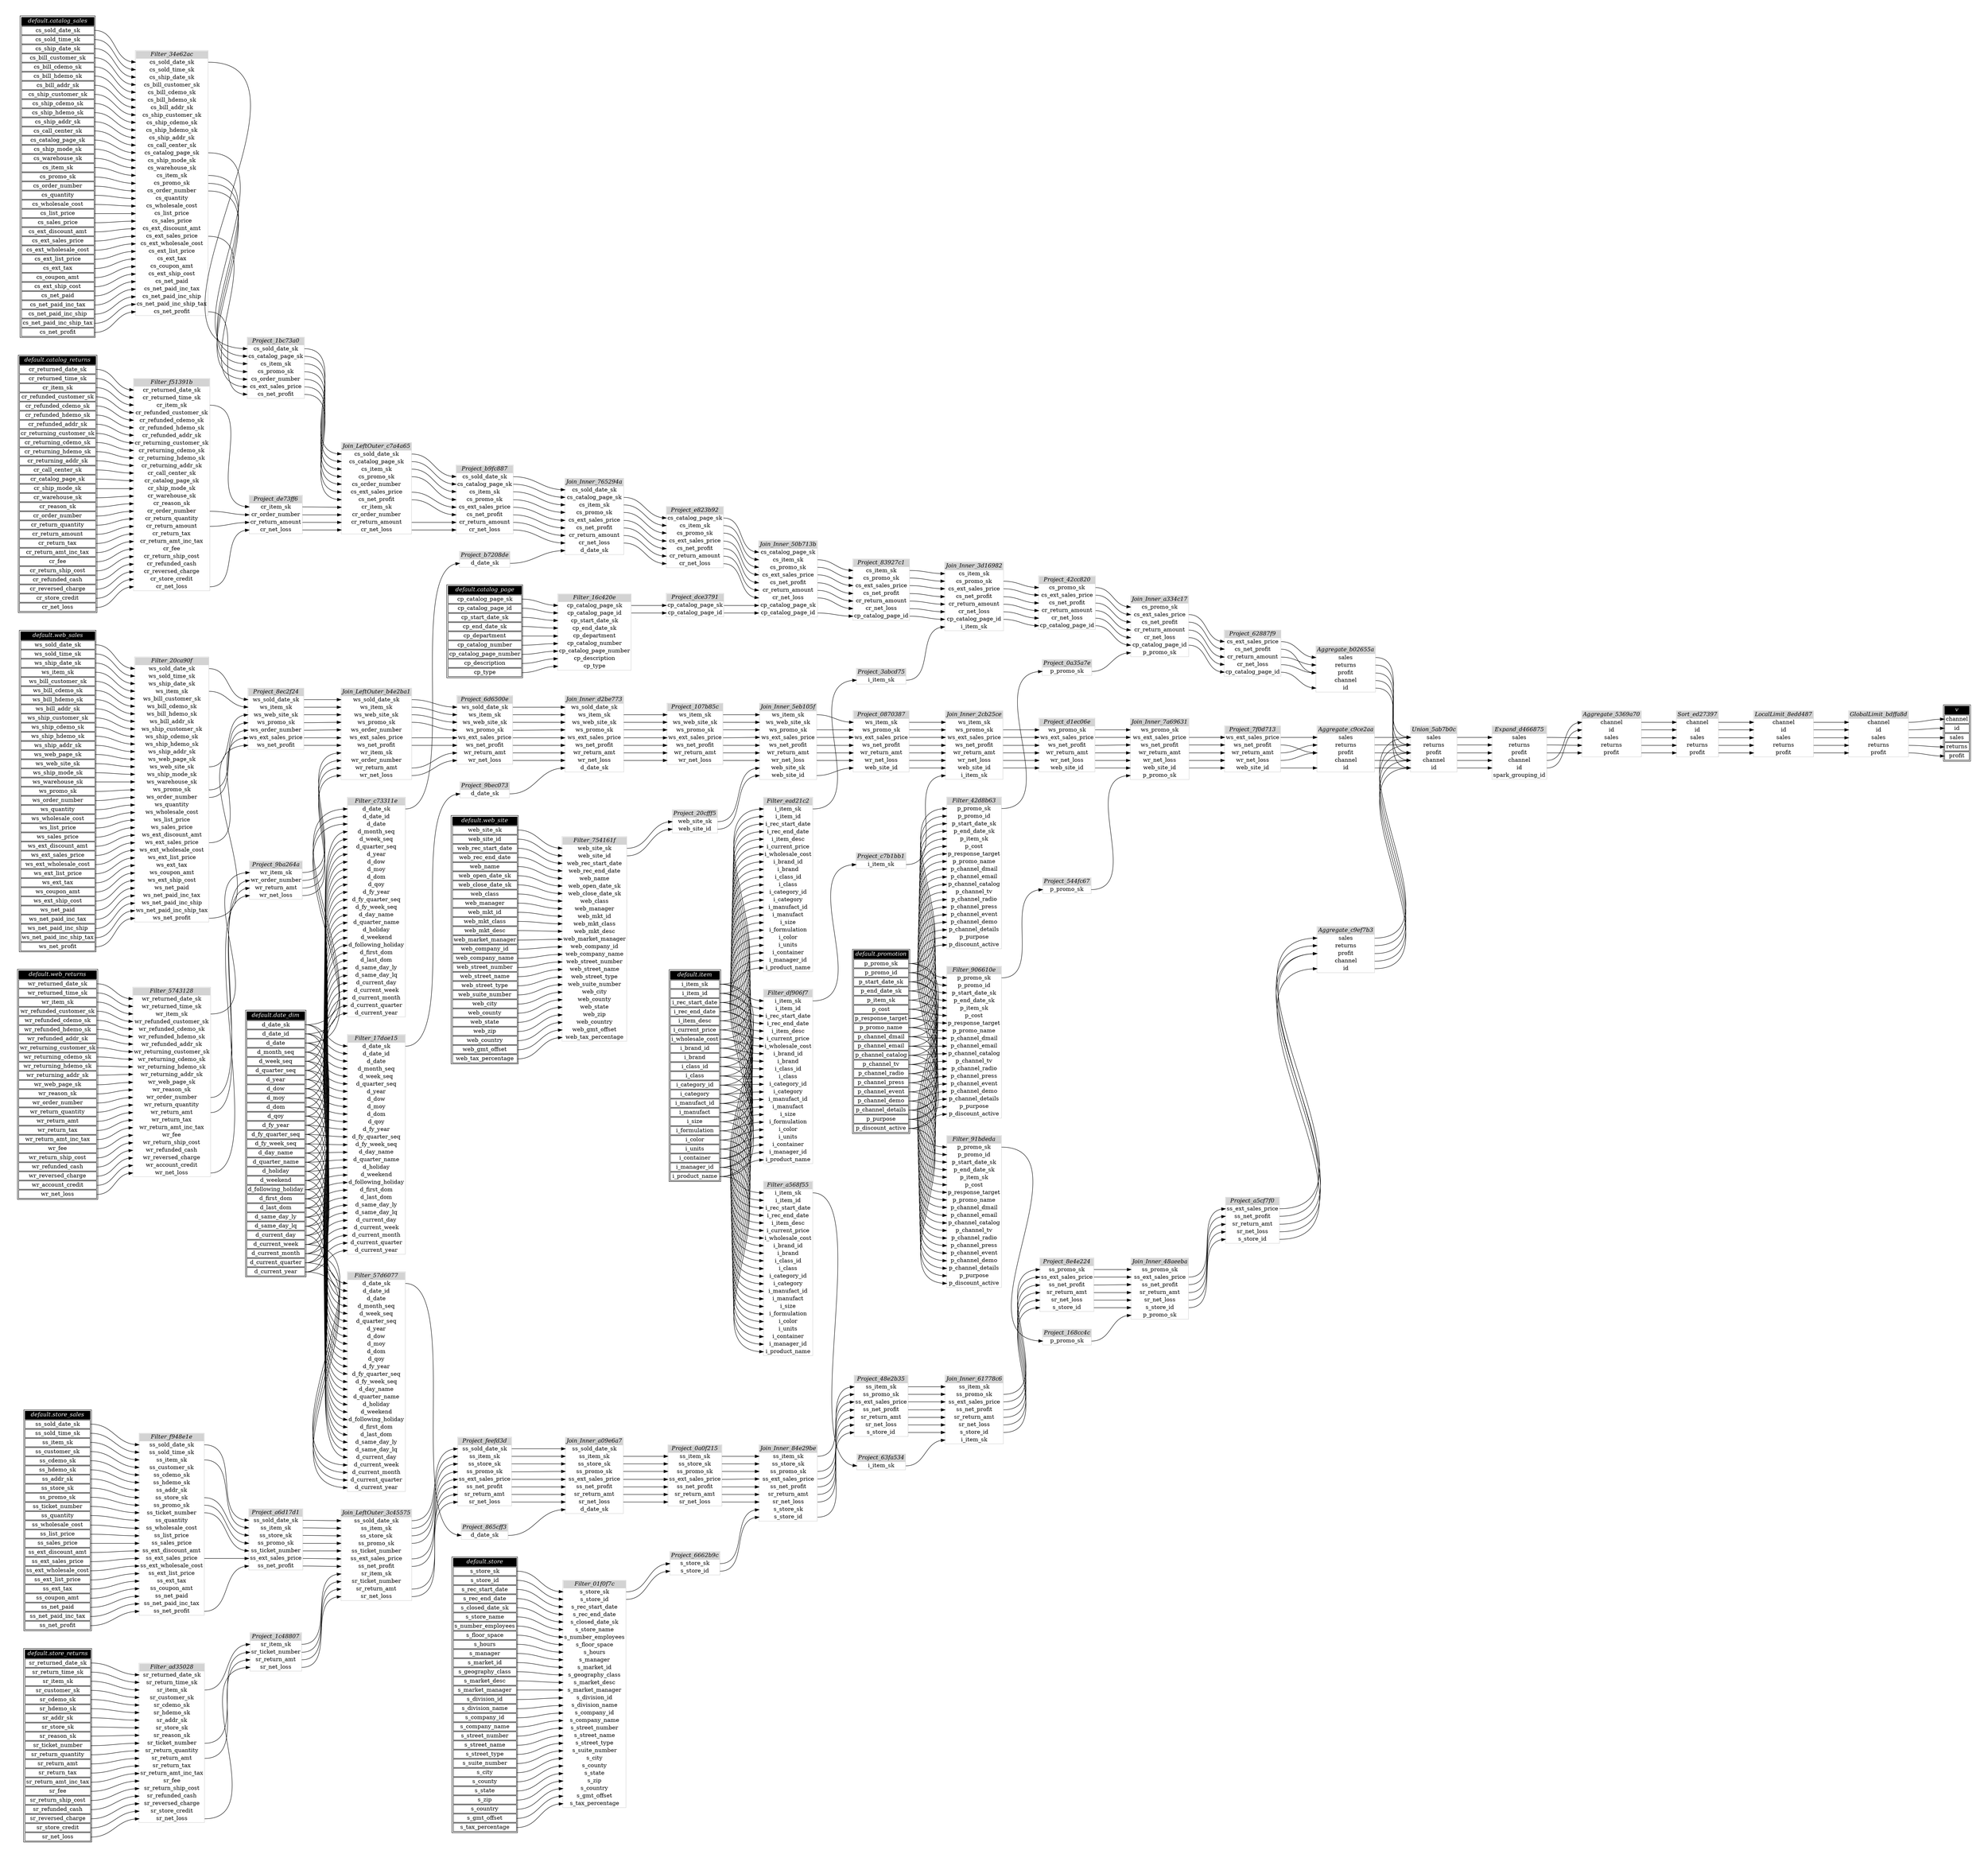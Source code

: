 // Automatically generated by TPCDSFlowTestSuite


digraph {
  graph [pad="0.5" nodesep="0.5" ranksep="1" fontname="Helvetica" rankdir=LR];
  node [shape=plaintext]

  
"Aggregate_5369a70" [label=<
<table color="lightgray" border="1" cellborder="0" cellspacing="0">
  <tr><td bgcolor="lightgray" port="nodeName"><i>Aggregate_5369a70</i></td></tr>
  <tr><td port="0">channel</td></tr>
<tr><td port="1">id</td></tr>
<tr><td port="2">sales</td></tr>
<tr><td port="3">returns</td></tr>
<tr><td port="4">profit</td></tr>
</table>>];
     

"Aggregate_b02655a" [label=<
<table color="lightgray" border="1" cellborder="0" cellspacing="0">
  <tr><td bgcolor="lightgray" port="nodeName"><i>Aggregate_b02655a</i></td></tr>
  <tr><td port="0">sales</td></tr>
<tr><td port="1">returns</td></tr>
<tr><td port="2">profit</td></tr>
<tr><td port="3">channel</td></tr>
<tr><td port="4">id</td></tr>
</table>>];
     

"Aggregate_c9ce2aa" [label=<
<table color="lightgray" border="1" cellborder="0" cellspacing="0">
  <tr><td bgcolor="lightgray" port="nodeName"><i>Aggregate_c9ce2aa</i></td></tr>
  <tr><td port="0">sales</td></tr>
<tr><td port="1">returns</td></tr>
<tr><td port="2">profit</td></tr>
<tr><td port="3">channel</td></tr>
<tr><td port="4">id</td></tr>
</table>>];
     

"Aggregate_c9ef7b3" [label=<
<table color="lightgray" border="1" cellborder="0" cellspacing="0">
  <tr><td bgcolor="lightgray" port="nodeName"><i>Aggregate_c9ef7b3</i></td></tr>
  <tr><td port="0">sales</td></tr>
<tr><td port="1">returns</td></tr>
<tr><td port="2">profit</td></tr>
<tr><td port="3">channel</td></tr>
<tr><td port="4">id</td></tr>
</table>>];
     

"Expand_d466875" [label=<
<table color="lightgray" border="1" cellborder="0" cellspacing="0">
  <tr><td bgcolor="lightgray" port="nodeName"><i>Expand_d466875</i></td></tr>
  <tr><td port="0">sales</td></tr>
<tr><td port="1">returns</td></tr>
<tr><td port="2">profit</td></tr>
<tr><td port="3">channel</td></tr>
<tr><td port="4">id</td></tr>
<tr><td port="5">spark_grouping_id</td></tr>
</table>>];
     

"Filter_01f0f7c" [label=<
<table color="lightgray" border="1" cellborder="0" cellspacing="0">
  <tr><td bgcolor="lightgray" port="nodeName"><i>Filter_01f0f7c</i></td></tr>
  <tr><td port="0">s_store_sk</td></tr>
<tr><td port="1">s_store_id</td></tr>
<tr><td port="2">s_rec_start_date</td></tr>
<tr><td port="3">s_rec_end_date</td></tr>
<tr><td port="4">s_closed_date_sk</td></tr>
<tr><td port="5">s_store_name</td></tr>
<tr><td port="6">s_number_employees</td></tr>
<tr><td port="7">s_floor_space</td></tr>
<tr><td port="8">s_hours</td></tr>
<tr><td port="9">s_manager</td></tr>
<tr><td port="10">s_market_id</td></tr>
<tr><td port="11">s_geography_class</td></tr>
<tr><td port="12">s_market_desc</td></tr>
<tr><td port="13">s_market_manager</td></tr>
<tr><td port="14">s_division_id</td></tr>
<tr><td port="15">s_division_name</td></tr>
<tr><td port="16">s_company_id</td></tr>
<tr><td port="17">s_company_name</td></tr>
<tr><td port="18">s_street_number</td></tr>
<tr><td port="19">s_street_name</td></tr>
<tr><td port="20">s_street_type</td></tr>
<tr><td port="21">s_suite_number</td></tr>
<tr><td port="22">s_city</td></tr>
<tr><td port="23">s_county</td></tr>
<tr><td port="24">s_state</td></tr>
<tr><td port="25">s_zip</td></tr>
<tr><td port="26">s_country</td></tr>
<tr><td port="27">s_gmt_offset</td></tr>
<tr><td port="28">s_tax_percentage</td></tr>
</table>>];
     

"Filter_16c420e" [label=<
<table color="lightgray" border="1" cellborder="0" cellspacing="0">
  <tr><td bgcolor="lightgray" port="nodeName"><i>Filter_16c420e</i></td></tr>
  <tr><td port="0">cp_catalog_page_sk</td></tr>
<tr><td port="1">cp_catalog_page_id</td></tr>
<tr><td port="2">cp_start_date_sk</td></tr>
<tr><td port="3">cp_end_date_sk</td></tr>
<tr><td port="4">cp_department</td></tr>
<tr><td port="5">cp_catalog_number</td></tr>
<tr><td port="6">cp_catalog_page_number</td></tr>
<tr><td port="7">cp_description</td></tr>
<tr><td port="8">cp_type</td></tr>
</table>>];
     

"Filter_17dae15" [label=<
<table color="lightgray" border="1" cellborder="0" cellspacing="0">
  <tr><td bgcolor="lightgray" port="nodeName"><i>Filter_17dae15</i></td></tr>
  <tr><td port="0">d_date_sk</td></tr>
<tr><td port="1">d_date_id</td></tr>
<tr><td port="2">d_date</td></tr>
<tr><td port="3">d_month_seq</td></tr>
<tr><td port="4">d_week_seq</td></tr>
<tr><td port="5">d_quarter_seq</td></tr>
<tr><td port="6">d_year</td></tr>
<tr><td port="7">d_dow</td></tr>
<tr><td port="8">d_moy</td></tr>
<tr><td port="9">d_dom</td></tr>
<tr><td port="10">d_qoy</td></tr>
<tr><td port="11">d_fy_year</td></tr>
<tr><td port="12">d_fy_quarter_seq</td></tr>
<tr><td port="13">d_fy_week_seq</td></tr>
<tr><td port="14">d_day_name</td></tr>
<tr><td port="15">d_quarter_name</td></tr>
<tr><td port="16">d_holiday</td></tr>
<tr><td port="17">d_weekend</td></tr>
<tr><td port="18">d_following_holiday</td></tr>
<tr><td port="19">d_first_dom</td></tr>
<tr><td port="20">d_last_dom</td></tr>
<tr><td port="21">d_same_day_ly</td></tr>
<tr><td port="22">d_same_day_lq</td></tr>
<tr><td port="23">d_current_day</td></tr>
<tr><td port="24">d_current_week</td></tr>
<tr><td port="25">d_current_month</td></tr>
<tr><td port="26">d_current_quarter</td></tr>
<tr><td port="27">d_current_year</td></tr>
</table>>];
     

"Filter_20ca90f" [label=<
<table color="lightgray" border="1" cellborder="0" cellspacing="0">
  <tr><td bgcolor="lightgray" port="nodeName"><i>Filter_20ca90f</i></td></tr>
  <tr><td port="0">ws_sold_date_sk</td></tr>
<tr><td port="1">ws_sold_time_sk</td></tr>
<tr><td port="2">ws_ship_date_sk</td></tr>
<tr><td port="3">ws_item_sk</td></tr>
<tr><td port="4">ws_bill_customer_sk</td></tr>
<tr><td port="5">ws_bill_cdemo_sk</td></tr>
<tr><td port="6">ws_bill_hdemo_sk</td></tr>
<tr><td port="7">ws_bill_addr_sk</td></tr>
<tr><td port="8">ws_ship_customer_sk</td></tr>
<tr><td port="9">ws_ship_cdemo_sk</td></tr>
<tr><td port="10">ws_ship_hdemo_sk</td></tr>
<tr><td port="11">ws_ship_addr_sk</td></tr>
<tr><td port="12">ws_web_page_sk</td></tr>
<tr><td port="13">ws_web_site_sk</td></tr>
<tr><td port="14">ws_ship_mode_sk</td></tr>
<tr><td port="15">ws_warehouse_sk</td></tr>
<tr><td port="16">ws_promo_sk</td></tr>
<tr><td port="17">ws_order_number</td></tr>
<tr><td port="18">ws_quantity</td></tr>
<tr><td port="19">ws_wholesale_cost</td></tr>
<tr><td port="20">ws_list_price</td></tr>
<tr><td port="21">ws_sales_price</td></tr>
<tr><td port="22">ws_ext_discount_amt</td></tr>
<tr><td port="23">ws_ext_sales_price</td></tr>
<tr><td port="24">ws_ext_wholesale_cost</td></tr>
<tr><td port="25">ws_ext_list_price</td></tr>
<tr><td port="26">ws_ext_tax</td></tr>
<tr><td port="27">ws_coupon_amt</td></tr>
<tr><td port="28">ws_ext_ship_cost</td></tr>
<tr><td port="29">ws_net_paid</td></tr>
<tr><td port="30">ws_net_paid_inc_tax</td></tr>
<tr><td port="31">ws_net_paid_inc_ship</td></tr>
<tr><td port="32">ws_net_paid_inc_ship_tax</td></tr>
<tr><td port="33">ws_net_profit</td></tr>
</table>>];
     

"Filter_34e62ac" [label=<
<table color="lightgray" border="1" cellborder="0" cellspacing="0">
  <tr><td bgcolor="lightgray" port="nodeName"><i>Filter_34e62ac</i></td></tr>
  <tr><td port="0">cs_sold_date_sk</td></tr>
<tr><td port="1">cs_sold_time_sk</td></tr>
<tr><td port="2">cs_ship_date_sk</td></tr>
<tr><td port="3">cs_bill_customer_sk</td></tr>
<tr><td port="4">cs_bill_cdemo_sk</td></tr>
<tr><td port="5">cs_bill_hdemo_sk</td></tr>
<tr><td port="6">cs_bill_addr_sk</td></tr>
<tr><td port="7">cs_ship_customer_sk</td></tr>
<tr><td port="8">cs_ship_cdemo_sk</td></tr>
<tr><td port="9">cs_ship_hdemo_sk</td></tr>
<tr><td port="10">cs_ship_addr_sk</td></tr>
<tr><td port="11">cs_call_center_sk</td></tr>
<tr><td port="12">cs_catalog_page_sk</td></tr>
<tr><td port="13">cs_ship_mode_sk</td></tr>
<tr><td port="14">cs_warehouse_sk</td></tr>
<tr><td port="15">cs_item_sk</td></tr>
<tr><td port="16">cs_promo_sk</td></tr>
<tr><td port="17">cs_order_number</td></tr>
<tr><td port="18">cs_quantity</td></tr>
<tr><td port="19">cs_wholesale_cost</td></tr>
<tr><td port="20">cs_list_price</td></tr>
<tr><td port="21">cs_sales_price</td></tr>
<tr><td port="22">cs_ext_discount_amt</td></tr>
<tr><td port="23">cs_ext_sales_price</td></tr>
<tr><td port="24">cs_ext_wholesale_cost</td></tr>
<tr><td port="25">cs_ext_list_price</td></tr>
<tr><td port="26">cs_ext_tax</td></tr>
<tr><td port="27">cs_coupon_amt</td></tr>
<tr><td port="28">cs_ext_ship_cost</td></tr>
<tr><td port="29">cs_net_paid</td></tr>
<tr><td port="30">cs_net_paid_inc_tax</td></tr>
<tr><td port="31">cs_net_paid_inc_ship</td></tr>
<tr><td port="32">cs_net_paid_inc_ship_tax</td></tr>
<tr><td port="33">cs_net_profit</td></tr>
</table>>];
     

"Filter_42d8b63" [label=<
<table color="lightgray" border="1" cellborder="0" cellspacing="0">
  <tr><td bgcolor="lightgray" port="nodeName"><i>Filter_42d8b63</i></td></tr>
  <tr><td port="0">p_promo_sk</td></tr>
<tr><td port="1">p_promo_id</td></tr>
<tr><td port="2">p_start_date_sk</td></tr>
<tr><td port="3">p_end_date_sk</td></tr>
<tr><td port="4">p_item_sk</td></tr>
<tr><td port="5">p_cost</td></tr>
<tr><td port="6">p_response_target</td></tr>
<tr><td port="7">p_promo_name</td></tr>
<tr><td port="8">p_channel_dmail</td></tr>
<tr><td port="9">p_channel_email</td></tr>
<tr><td port="10">p_channel_catalog</td></tr>
<tr><td port="11">p_channel_tv</td></tr>
<tr><td port="12">p_channel_radio</td></tr>
<tr><td port="13">p_channel_press</td></tr>
<tr><td port="14">p_channel_event</td></tr>
<tr><td port="15">p_channel_demo</td></tr>
<tr><td port="16">p_channel_details</td></tr>
<tr><td port="17">p_purpose</td></tr>
<tr><td port="18">p_discount_active</td></tr>
</table>>];
     

"Filter_5743128" [label=<
<table color="lightgray" border="1" cellborder="0" cellspacing="0">
  <tr><td bgcolor="lightgray" port="nodeName"><i>Filter_5743128</i></td></tr>
  <tr><td port="0">wr_returned_date_sk</td></tr>
<tr><td port="1">wr_returned_time_sk</td></tr>
<tr><td port="2">wr_item_sk</td></tr>
<tr><td port="3">wr_refunded_customer_sk</td></tr>
<tr><td port="4">wr_refunded_cdemo_sk</td></tr>
<tr><td port="5">wr_refunded_hdemo_sk</td></tr>
<tr><td port="6">wr_refunded_addr_sk</td></tr>
<tr><td port="7">wr_returning_customer_sk</td></tr>
<tr><td port="8">wr_returning_cdemo_sk</td></tr>
<tr><td port="9">wr_returning_hdemo_sk</td></tr>
<tr><td port="10">wr_returning_addr_sk</td></tr>
<tr><td port="11">wr_web_page_sk</td></tr>
<tr><td port="12">wr_reason_sk</td></tr>
<tr><td port="13">wr_order_number</td></tr>
<tr><td port="14">wr_return_quantity</td></tr>
<tr><td port="15">wr_return_amt</td></tr>
<tr><td port="16">wr_return_tax</td></tr>
<tr><td port="17">wr_return_amt_inc_tax</td></tr>
<tr><td port="18">wr_fee</td></tr>
<tr><td port="19">wr_return_ship_cost</td></tr>
<tr><td port="20">wr_refunded_cash</td></tr>
<tr><td port="21">wr_reversed_charge</td></tr>
<tr><td port="22">wr_account_credit</td></tr>
<tr><td port="23">wr_net_loss</td></tr>
</table>>];
     

"Filter_57d6077" [label=<
<table color="lightgray" border="1" cellborder="0" cellspacing="0">
  <tr><td bgcolor="lightgray" port="nodeName"><i>Filter_57d6077</i></td></tr>
  <tr><td port="0">d_date_sk</td></tr>
<tr><td port="1">d_date_id</td></tr>
<tr><td port="2">d_date</td></tr>
<tr><td port="3">d_month_seq</td></tr>
<tr><td port="4">d_week_seq</td></tr>
<tr><td port="5">d_quarter_seq</td></tr>
<tr><td port="6">d_year</td></tr>
<tr><td port="7">d_dow</td></tr>
<tr><td port="8">d_moy</td></tr>
<tr><td port="9">d_dom</td></tr>
<tr><td port="10">d_qoy</td></tr>
<tr><td port="11">d_fy_year</td></tr>
<tr><td port="12">d_fy_quarter_seq</td></tr>
<tr><td port="13">d_fy_week_seq</td></tr>
<tr><td port="14">d_day_name</td></tr>
<tr><td port="15">d_quarter_name</td></tr>
<tr><td port="16">d_holiday</td></tr>
<tr><td port="17">d_weekend</td></tr>
<tr><td port="18">d_following_holiday</td></tr>
<tr><td port="19">d_first_dom</td></tr>
<tr><td port="20">d_last_dom</td></tr>
<tr><td port="21">d_same_day_ly</td></tr>
<tr><td port="22">d_same_day_lq</td></tr>
<tr><td port="23">d_current_day</td></tr>
<tr><td port="24">d_current_week</td></tr>
<tr><td port="25">d_current_month</td></tr>
<tr><td port="26">d_current_quarter</td></tr>
<tr><td port="27">d_current_year</td></tr>
</table>>];
     

"Filter_754161f" [label=<
<table color="lightgray" border="1" cellborder="0" cellspacing="0">
  <tr><td bgcolor="lightgray" port="nodeName"><i>Filter_754161f</i></td></tr>
  <tr><td port="0">web_site_sk</td></tr>
<tr><td port="1">web_site_id</td></tr>
<tr><td port="2">web_rec_start_date</td></tr>
<tr><td port="3">web_rec_end_date</td></tr>
<tr><td port="4">web_name</td></tr>
<tr><td port="5">web_open_date_sk</td></tr>
<tr><td port="6">web_close_date_sk</td></tr>
<tr><td port="7">web_class</td></tr>
<tr><td port="8">web_manager</td></tr>
<tr><td port="9">web_mkt_id</td></tr>
<tr><td port="10">web_mkt_class</td></tr>
<tr><td port="11">web_mkt_desc</td></tr>
<tr><td port="12">web_market_manager</td></tr>
<tr><td port="13">web_company_id</td></tr>
<tr><td port="14">web_company_name</td></tr>
<tr><td port="15">web_street_number</td></tr>
<tr><td port="16">web_street_name</td></tr>
<tr><td port="17">web_street_type</td></tr>
<tr><td port="18">web_suite_number</td></tr>
<tr><td port="19">web_city</td></tr>
<tr><td port="20">web_county</td></tr>
<tr><td port="21">web_state</td></tr>
<tr><td port="22">web_zip</td></tr>
<tr><td port="23">web_country</td></tr>
<tr><td port="24">web_gmt_offset</td></tr>
<tr><td port="25">web_tax_percentage</td></tr>
</table>>];
     

"Filter_906610e" [label=<
<table color="lightgray" border="1" cellborder="0" cellspacing="0">
  <tr><td bgcolor="lightgray" port="nodeName"><i>Filter_906610e</i></td></tr>
  <tr><td port="0">p_promo_sk</td></tr>
<tr><td port="1">p_promo_id</td></tr>
<tr><td port="2">p_start_date_sk</td></tr>
<tr><td port="3">p_end_date_sk</td></tr>
<tr><td port="4">p_item_sk</td></tr>
<tr><td port="5">p_cost</td></tr>
<tr><td port="6">p_response_target</td></tr>
<tr><td port="7">p_promo_name</td></tr>
<tr><td port="8">p_channel_dmail</td></tr>
<tr><td port="9">p_channel_email</td></tr>
<tr><td port="10">p_channel_catalog</td></tr>
<tr><td port="11">p_channel_tv</td></tr>
<tr><td port="12">p_channel_radio</td></tr>
<tr><td port="13">p_channel_press</td></tr>
<tr><td port="14">p_channel_event</td></tr>
<tr><td port="15">p_channel_demo</td></tr>
<tr><td port="16">p_channel_details</td></tr>
<tr><td port="17">p_purpose</td></tr>
<tr><td port="18">p_discount_active</td></tr>
</table>>];
     

"Filter_91bdeda" [label=<
<table color="lightgray" border="1" cellborder="0" cellspacing="0">
  <tr><td bgcolor="lightgray" port="nodeName"><i>Filter_91bdeda</i></td></tr>
  <tr><td port="0">p_promo_sk</td></tr>
<tr><td port="1">p_promo_id</td></tr>
<tr><td port="2">p_start_date_sk</td></tr>
<tr><td port="3">p_end_date_sk</td></tr>
<tr><td port="4">p_item_sk</td></tr>
<tr><td port="5">p_cost</td></tr>
<tr><td port="6">p_response_target</td></tr>
<tr><td port="7">p_promo_name</td></tr>
<tr><td port="8">p_channel_dmail</td></tr>
<tr><td port="9">p_channel_email</td></tr>
<tr><td port="10">p_channel_catalog</td></tr>
<tr><td port="11">p_channel_tv</td></tr>
<tr><td port="12">p_channel_radio</td></tr>
<tr><td port="13">p_channel_press</td></tr>
<tr><td port="14">p_channel_event</td></tr>
<tr><td port="15">p_channel_demo</td></tr>
<tr><td port="16">p_channel_details</td></tr>
<tr><td port="17">p_purpose</td></tr>
<tr><td port="18">p_discount_active</td></tr>
</table>>];
     

"Filter_a568f55" [label=<
<table color="lightgray" border="1" cellborder="0" cellspacing="0">
  <tr><td bgcolor="lightgray" port="nodeName"><i>Filter_a568f55</i></td></tr>
  <tr><td port="0">i_item_sk</td></tr>
<tr><td port="1">i_item_id</td></tr>
<tr><td port="2">i_rec_start_date</td></tr>
<tr><td port="3">i_rec_end_date</td></tr>
<tr><td port="4">i_item_desc</td></tr>
<tr><td port="5">i_current_price</td></tr>
<tr><td port="6">i_wholesale_cost</td></tr>
<tr><td port="7">i_brand_id</td></tr>
<tr><td port="8">i_brand</td></tr>
<tr><td port="9">i_class_id</td></tr>
<tr><td port="10">i_class</td></tr>
<tr><td port="11">i_category_id</td></tr>
<tr><td port="12">i_category</td></tr>
<tr><td port="13">i_manufact_id</td></tr>
<tr><td port="14">i_manufact</td></tr>
<tr><td port="15">i_size</td></tr>
<tr><td port="16">i_formulation</td></tr>
<tr><td port="17">i_color</td></tr>
<tr><td port="18">i_units</td></tr>
<tr><td port="19">i_container</td></tr>
<tr><td port="20">i_manager_id</td></tr>
<tr><td port="21">i_product_name</td></tr>
</table>>];
     

"Filter_ad35028" [label=<
<table color="lightgray" border="1" cellborder="0" cellspacing="0">
  <tr><td bgcolor="lightgray" port="nodeName"><i>Filter_ad35028</i></td></tr>
  <tr><td port="0">sr_returned_date_sk</td></tr>
<tr><td port="1">sr_return_time_sk</td></tr>
<tr><td port="2">sr_item_sk</td></tr>
<tr><td port="3">sr_customer_sk</td></tr>
<tr><td port="4">sr_cdemo_sk</td></tr>
<tr><td port="5">sr_hdemo_sk</td></tr>
<tr><td port="6">sr_addr_sk</td></tr>
<tr><td port="7">sr_store_sk</td></tr>
<tr><td port="8">sr_reason_sk</td></tr>
<tr><td port="9">sr_ticket_number</td></tr>
<tr><td port="10">sr_return_quantity</td></tr>
<tr><td port="11">sr_return_amt</td></tr>
<tr><td port="12">sr_return_tax</td></tr>
<tr><td port="13">sr_return_amt_inc_tax</td></tr>
<tr><td port="14">sr_fee</td></tr>
<tr><td port="15">sr_return_ship_cost</td></tr>
<tr><td port="16">sr_refunded_cash</td></tr>
<tr><td port="17">sr_reversed_charge</td></tr>
<tr><td port="18">sr_store_credit</td></tr>
<tr><td port="19">sr_net_loss</td></tr>
</table>>];
     

"Filter_c73311e" [label=<
<table color="lightgray" border="1" cellborder="0" cellspacing="0">
  <tr><td bgcolor="lightgray" port="nodeName"><i>Filter_c73311e</i></td></tr>
  <tr><td port="0">d_date_sk</td></tr>
<tr><td port="1">d_date_id</td></tr>
<tr><td port="2">d_date</td></tr>
<tr><td port="3">d_month_seq</td></tr>
<tr><td port="4">d_week_seq</td></tr>
<tr><td port="5">d_quarter_seq</td></tr>
<tr><td port="6">d_year</td></tr>
<tr><td port="7">d_dow</td></tr>
<tr><td port="8">d_moy</td></tr>
<tr><td port="9">d_dom</td></tr>
<tr><td port="10">d_qoy</td></tr>
<tr><td port="11">d_fy_year</td></tr>
<tr><td port="12">d_fy_quarter_seq</td></tr>
<tr><td port="13">d_fy_week_seq</td></tr>
<tr><td port="14">d_day_name</td></tr>
<tr><td port="15">d_quarter_name</td></tr>
<tr><td port="16">d_holiday</td></tr>
<tr><td port="17">d_weekend</td></tr>
<tr><td port="18">d_following_holiday</td></tr>
<tr><td port="19">d_first_dom</td></tr>
<tr><td port="20">d_last_dom</td></tr>
<tr><td port="21">d_same_day_ly</td></tr>
<tr><td port="22">d_same_day_lq</td></tr>
<tr><td port="23">d_current_day</td></tr>
<tr><td port="24">d_current_week</td></tr>
<tr><td port="25">d_current_month</td></tr>
<tr><td port="26">d_current_quarter</td></tr>
<tr><td port="27">d_current_year</td></tr>
</table>>];
     

"Filter_df906f7" [label=<
<table color="lightgray" border="1" cellborder="0" cellspacing="0">
  <tr><td bgcolor="lightgray" port="nodeName"><i>Filter_df906f7</i></td></tr>
  <tr><td port="0">i_item_sk</td></tr>
<tr><td port="1">i_item_id</td></tr>
<tr><td port="2">i_rec_start_date</td></tr>
<tr><td port="3">i_rec_end_date</td></tr>
<tr><td port="4">i_item_desc</td></tr>
<tr><td port="5">i_current_price</td></tr>
<tr><td port="6">i_wholesale_cost</td></tr>
<tr><td port="7">i_brand_id</td></tr>
<tr><td port="8">i_brand</td></tr>
<tr><td port="9">i_class_id</td></tr>
<tr><td port="10">i_class</td></tr>
<tr><td port="11">i_category_id</td></tr>
<tr><td port="12">i_category</td></tr>
<tr><td port="13">i_manufact_id</td></tr>
<tr><td port="14">i_manufact</td></tr>
<tr><td port="15">i_size</td></tr>
<tr><td port="16">i_formulation</td></tr>
<tr><td port="17">i_color</td></tr>
<tr><td port="18">i_units</td></tr>
<tr><td port="19">i_container</td></tr>
<tr><td port="20">i_manager_id</td></tr>
<tr><td port="21">i_product_name</td></tr>
</table>>];
     

"Filter_ead21c2" [label=<
<table color="lightgray" border="1" cellborder="0" cellspacing="0">
  <tr><td bgcolor="lightgray" port="nodeName"><i>Filter_ead21c2</i></td></tr>
  <tr><td port="0">i_item_sk</td></tr>
<tr><td port="1">i_item_id</td></tr>
<tr><td port="2">i_rec_start_date</td></tr>
<tr><td port="3">i_rec_end_date</td></tr>
<tr><td port="4">i_item_desc</td></tr>
<tr><td port="5">i_current_price</td></tr>
<tr><td port="6">i_wholesale_cost</td></tr>
<tr><td port="7">i_brand_id</td></tr>
<tr><td port="8">i_brand</td></tr>
<tr><td port="9">i_class_id</td></tr>
<tr><td port="10">i_class</td></tr>
<tr><td port="11">i_category_id</td></tr>
<tr><td port="12">i_category</td></tr>
<tr><td port="13">i_manufact_id</td></tr>
<tr><td port="14">i_manufact</td></tr>
<tr><td port="15">i_size</td></tr>
<tr><td port="16">i_formulation</td></tr>
<tr><td port="17">i_color</td></tr>
<tr><td port="18">i_units</td></tr>
<tr><td port="19">i_container</td></tr>
<tr><td port="20">i_manager_id</td></tr>
<tr><td port="21">i_product_name</td></tr>
</table>>];
     

"Filter_f51391b" [label=<
<table color="lightgray" border="1" cellborder="0" cellspacing="0">
  <tr><td bgcolor="lightgray" port="nodeName"><i>Filter_f51391b</i></td></tr>
  <tr><td port="0">cr_returned_date_sk</td></tr>
<tr><td port="1">cr_returned_time_sk</td></tr>
<tr><td port="2">cr_item_sk</td></tr>
<tr><td port="3">cr_refunded_customer_sk</td></tr>
<tr><td port="4">cr_refunded_cdemo_sk</td></tr>
<tr><td port="5">cr_refunded_hdemo_sk</td></tr>
<tr><td port="6">cr_refunded_addr_sk</td></tr>
<tr><td port="7">cr_returning_customer_sk</td></tr>
<tr><td port="8">cr_returning_cdemo_sk</td></tr>
<tr><td port="9">cr_returning_hdemo_sk</td></tr>
<tr><td port="10">cr_returning_addr_sk</td></tr>
<tr><td port="11">cr_call_center_sk</td></tr>
<tr><td port="12">cr_catalog_page_sk</td></tr>
<tr><td port="13">cr_ship_mode_sk</td></tr>
<tr><td port="14">cr_warehouse_sk</td></tr>
<tr><td port="15">cr_reason_sk</td></tr>
<tr><td port="16">cr_order_number</td></tr>
<tr><td port="17">cr_return_quantity</td></tr>
<tr><td port="18">cr_return_amount</td></tr>
<tr><td port="19">cr_return_tax</td></tr>
<tr><td port="20">cr_return_amt_inc_tax</td></tr>
<tr><td port="21">cr_fee</td></tr>
<tr><td port="22">cr_return_ship_cost</td></tr>
<tr><td port="23">cr_refunded_cash</td></tr>
<tr><td port="24">cr_reversed_charge</td></tr>
<tr><td port="25">cr_store_credit</td></tr>
<tr><td port="26">cr_net_loss</td></tr>
</table>>];
     

"Filter_f948e1e" [label=<
<table color="lightgray" border="1" cellborder="0" cellspacing="0">
  <tr><td bgcolor="lightgray" port="nodeName"><i>Filter_f948e1e</i></td></tr>
  <tr><td port="0">ss_sold_date_sk</td></tr>
<tr><td port="1">ss_sold_time_sk</td></tr>
<tr><td port="2">ss_item_sk</td></tr>
<tr><td port="3">ss_customer_sk</td></tr>
<tr><td port="4">ss_cdemo_sk</td></tr>
<tr><td port="5">ss_hdemo_sk</td></tr>
<tr><td port="6">ss_addr_sk</td></tr>
<tr><td port="7">ss_store_sk</td></tr>
<tr><td port="8">ss_promo_sk</td></tr>
<tr><td port="9">ss_ticket_number</td></tr>
<tr><td port="10">ss_quantity</td></tr>
<tr><td port="11">ss_wholesale_cost</td></tr>
<tr><td port="12">ss_list_price</td></tr>
<tr><td port="13">ss_sales_price</td></tr>
<tr><td port="14">ss_ext_discount_amt</td></tr>
<tr><td port="15">ss_ext_sales_price</td></tr>
<tr><td port="16">ss_ext_wholesale_cost</td></tr>
<tr><td port="17">ss_ext_list_price</td></tr>
<tr><td port="18">ss_ext_tax</td></tr>
<tr><td port="19">ss_coupon_amt</td></tr>
<tr><td port="20">ss_net_paid</td></tr>
<tr><td port="21">ss_net_paid_inc_tax</td></tr>
<tr><td port="22">ss_net_profit</td></tr>
</table>>];
     

"GlobalLimit_bdffa8d" [label=<
<table color="lightgray" border="1" cellborder="0" cellspacing="0">
  <tr><td bgcolor="lightgray" port="nodeName"><i>GlobalLimit_bdffa8d</i></td></tr>
  <tr><td port="0">channel</td></tr>
<tr><td port="1">id</td></tr>
<tr><td port="2">sales</td></tr>
<tr><td port="3">returns</td></tr>
<tr><td port="4">profit</td></tr>
</table>>];
     

"Join_Inner_2cb25ce" [label=<
<table color="lightgray" border="1" cellborder="0" cellspacing="0">
  <tr><td bgcolor="lightgray" port="nodeName"><i>Join_Inner_2cb25ce</i></td></tr>
  <tr><td port="0">ws_item_sk</td></tr>
<tr><td port="1">ws_promo_sk</td></tr>
<tr><td port="2">ws_ext_sales_price</td></tr>
<tr><td port="3">ws_net_profit</td></tr>
<tr><td port="4">wr_return_amt</td></tr>
<tr><td port="5">wr_net_loss</td></tr>
<tr><td port="6">web_site_id</td></tr>
<tr><td port="7">i_item_sk</td></tr>
</table>>];
     

"Join_Inner_3d16982" [label=<
<table color="lightgray" border="1" cellborder="0" cellspacing="0">
  <tr><td bgcolor="lightgray" port="nodeName"><i>Join_Inner_3d16982</i></td></tr>
  <tr><td port="0">cs_item_sk</td></tr>
<tr><td port="1">cs_promo_sk</td></tr>
<tr><td port="2">cs_ext_sales_price</td></tr>
<tr><td port="3">cs_net_profit</td></tr>
<tr><td port="4">cr_return_amount</td></tr>
<tr><td port="5">cr_net_loss</td></tr>
<tr><td port="6">cp_catalog_page_id</td></tr>
<tr><td port="7">i_item_sk</td></tr>
</table>>];
     

"Join_Inner_48aeeba" [label=<
<table color="lightgray" border="1" cellborder="0" cellspacing="0">
  <tr><td bgcolor="lightgray" port="nodeName"><i>Join_Inner_48aeeba</i></td></tr>
  <tr><td port="0">ss_promo_sk</td></tr>
<tr><td port="1">ss_ext_sales_price</td></tr>
<tr><td port="2">ss_net_profit</td></tr>
<tr><td port="3">sr_return_amt</td></tr>
<tr><td port="4">sr_net_loss</td></tr>
<tr><td port="5">s_store_id</td></tr>
<tr><td port="6">p_promo_sk</td></tr>
</table>>];
     

"Join_Inner_50b713b" [label=<
<table color="lightgray" border="1" cellborder="0" cellspacing="0">
  <tr><td bgcolor="lightgray" port="nodeName"><i>Join_Inner_50b713b</i></td></tr>
  <tr><td port="0">cs_catalog_page_sk</td></tr>
<tr><td port="1">cs_item_sk</td></tr>
<tr><td port="2">cs_promo_sk</td></tr>
<tr><td port="3">cs_ext_sales_price</td></tr>
<tr><td port="4">cs_net_profit</td></tr>
<tr><td port="5">cr_return_amount</td></tr>
<tr><td port="6">cr_net_loss</td></tr>
<tr><td port="7">cp_catalog_page_sk</td></tr>
<tr><td port="8">cp_catalog_page_id</td></tr>
</table>>];
     

"Join_Inner_5eb105f" [label=<
<table color="lightgray" border="1" cellborder="0" cellspacing="0">
  <tr><td bgcolor="lightgray" port="nodeName"><i>Join_Inner_5eb105f</i></td></tr>
  <tr><td port="0">ws_item_sk</td></tr>
<tr><td port="1">ws_web_site_sk</td></tr>
<tr><td port="2">ws_promo_sk</td></tr>
<tr><td port="3">ws_ext_sales_price</td></tr>
<tr><td port="4">ws_net_profit</td></tr>
<tr><td port="5">wr_return_amt</td></tr>
<tr><td port="6">wr_net_loss</td></tr>
<tr><td port="7">web_site_sk</td></tr>
<tr><td port="8">web_site_id</td></tr>
</table>>];
     

"Join_Inner_61778c6" [label=<
<table color="lightgray" border="1" cellborder="0" cellspacing="0">
  <tr><td bgcolor="lightgray" port="nodeName"><i>Join_Inner_61778c6</i></td></tr>
  <tr><td port="0">ss_item_sk</td></tr>
<tr><td port="1">ss_promo_sk</td></tr>
<tr><td port="2">ss_ext_sales_price</td></tr>
<tr><td port="3">ss_net_profit</td></tr>
<tr><td port="4">sr_return_amt</td></tr>
<tr><td port="5">sr_net_loss</td></tr>
<tr><td port="6">s_store_id</td></tr>
<tr><td port="7">i_item_sk</td></tr>
</table>>];
     

"Join_Inner_765294a" [label=<
<table color="lightgray" border="1" cellborder="0" cellspacing="0">
  <tr><td bgcolor="lightgray" port="nodeName"><i>Join_Inner_765294a</i></td></tr>
  <tr><td port="0">cs_sold_date_sk</td></tr>
<tr><td port="1">cs_catalog_page_sk</td></tr>
<tr><td port="2">cs_item_sk</td></tr>
<tr><td port="3">cs_promo_sk</td></tr>
<tr><td port="4">cs_ext_sales_price</td></tr>
<tr><td port="5">cs_net_profit</td></tr>
<tr><td port="6">cr_return_amount</td></tr>
<tr><td port="7">cr_net_loss</td></tr>
<tr><td port="8">d_date_sk</td></tr>
</table>>];
     

"Join_Inner_7a69631" [label=<
<table color="lightgray" border="1" cellborder="0" cellspacing="0">
  <tr><td bgcolor="lightgray" port="nodeName"><i>Join_Inner_7a69631</i></td></tr>
  <tr><td port="0">ws_promo_sk</td></tr>
<tr><td port="1">ws_ext_sales_price</td></tr>
<tr><td port="2">ws_net_profit</td></tr>
<tr><td port="3">wr_return_amt</td></tr>
<tr><td port="4">wr_net_loss</td></tr>
<tr><td port="5">web_site_id</td></tr>
<tr><td port="6">p_promo_sk</td></tr>
</table>>];
     

"Join_Inner_84e29be" [label=<
<table color="lightgray" border="1" cellborder="0" cellspacing="0">
  <tr><td bgcolor="lightgray" port="nodeName"><i>Join_Inner_84e29be</i></td></tr>
  <tr><td port="0">ss_item_sk</td></tr>
<tr><td port="1">ss_store_sk</td></tr>
<tr><td port="2">ss_promo_sk</td></tr>
<tr><td port="3">ss_ext_sales_price</td></tr>
<tr><td port="4">ss_net_profit</td></tr>
<tr><td port="5">sr_return_amt</td></tr>
<tr><td port="6">sr_net_loss</td></tr>
<tr><td port="7">s_store_sk</td></tr>
<tr><td port="8">s_store_id</td></tr>
</table>>];
     

"Join_Inner_a09e6a7" [label=<
<table color="lightgray" border="1" cellborder="0" cellspacing="0">
  <tr><td bgcolor="lightgray" port="nodeName"><i>Join_Inner_a09e6a7</i></td></tr>
  <tr><td port="0">ss_sold_date_sk</td></tr>
<tr><td port="1">ss_item_sk</td></tr>
<tr><td port="2">ss_store_sk</td></tr>
<tr><td port="3">ss_promo_sk</td></tr>
<tr><td port="4">ss_ext_sales_price</td></tr>
<tr><td port="5">ss_net_profit</td></tr>
<tr><td port="6">sr_return_amt</td></tr>
<tr><td port="7">sr_net_loss</td></tr>
<tr><td port="8">d_date_sk</td></tr>
</table>>];
     

"Join_Inner_a334c17" [label=<
<table color="lightgray" border="1" cellborder="0" cellspacing="0">
  <tr><td bgcolor="lightgray" port="nodeName"><i>Join_Inner_a334c17</i></td></tr>
  <tr><td port="0">cs_promo_sk</td></tr>
<tr><td port="1">cs_ext_sales_price</td></tr>
<tr><td port="2">cs_net_profit</td></tr>
<tr><td port="3">cr_return_amount</td></tr>
<tr><td port="4">cr_net_loss</td></tr>
<tr><td port="5">cp_catalog_page_id</td></tr>
<tr><td port="6">p_promo_sk</td></tr>
</table>>];
     

"Join_Inner_d2be773" [label=<
<table color="lightgray" border="1" cellborder="0" cellspacing="0">
  <tr><td bgcolor="lightgray" port="nodeName"><i>Join_Inner_d2be773</i></td></tr>
  <tr><td port="0">ws_sold_date_sk</td></tr>
<tr><td port="1">ws_item_sk</td></tr>
<tr><td port="2">ws_web_site_sk</td></tr>
<tr><td port="3">ws_promo_sk</td></tr>
<tr><td port="4">ws_ext_sales_price</td></tr>
<tr><td port="5">ws_net_profit</td></tr>
<tr><td port="6">wr_return_amt</td></tr>
<tr><td port="7">wr_net_loss</td></tr>
<tr><td port="8">d_date_sk</td></tr>
</table>>];
     

"Join_LeftOuter_3c45575" [label=<
<table color="lightgray" border="1" cellborder="0" cellspacing="0">
  <tr><td bgcolor="lightgray" port="nodeName"><i>Join_LeftOuter_3c45575</i></td></tr>
  <tr><td port="0">ss_sold_date_sk</td></tr>
<tr><td port="1">ss_item_sk</td></tr>
<tr><td port="2">ss_store_sk</td></tr>
<tr><td port="3">ss_promo_sk</td></tr>
<tr><td port="4">ss_ticket_number</td></tr>
<tr><td port="5">ss_ext_sales_price</td></tr>
<tr><td port="6">ss_net_profit</td></tr>
<tr><td port="7">sr_item_sk</td></tr>
<tr><td port="8">sr_ticket_number</td></tr>
<tr><td port="9">sr_return_amt</td></tr>
<tr><td port="10">sr_net_loss</td></tr>
</table>>];
     

"Join_LeftOuter_b4e2ba1" [label=<
<table color="lightgray" border="1" cellborder="0" cellspacing="0">
  <tr><td bgcolor="lightgray" port="nodeName"><i>Join_LeftOuter_b4e2ba1</i></td></tr>
  <tr><td port="0">ws_sold_date_sk</td></tr>
<tr><td port="1">ws_item_sk</td></tr>
<tr><td port="2">ws_web_site_sk</td></tr>
<tr><td port="3">ws_promo_sk</td></tr>
<tr><td port="4">ws_order_number</td></tr>
<tr><td port="5">ws_ext_sales_price</td></tr>
<tr><td port="6">ws_net_profit</td></tr>
<tr><td port="7">wr_item_sk</td></tr>
<tr><td port="8">wr_order_number</td></tr>
<tr><td port="9">wr_return_amt</td></tr>
<tr><td port="10">wr_net_loss</td></tr>
</table>>];
     

"Join_LeftOuter_c7a4a65" [label=<
<table color="lightgray" border="1" cellborder="0" cellspacing="0">
  <tr><td bgcolor="lightgray" port="nodeName"><i>Join_LeftOuter_c7a4a65</i></td></tr>
  <tr><td port="0">cs_sold_date_sk</td></tr>
<tr><td port="1">cs_catalog_page_sk</td></tr>
<tr><td port="2">cs_item_sk</td></tr>
<tr><td port="3">cs_promo_sk</td></tr>
<tr><td port="4">cs_order_number</td></tr>
<tr><td port="5">cs_ext_sales_price</td></tr>
<tr><td port="6">cs_net_profit</td></tr>
<tr><td port="7">cr_item_sk</td></tr>
<tr><td port="8">cr_order_number</td></tr>
<tr><td port="9">cr_return_amount</td></tr>
<tr><td port="10">cr_net_loss</td></tr>
</table>>];
     

"LocalLimit_8edd487" [label=<
<table color="lightgray" border="1" cellborder="0" cellspacing="0">
  <tr><td bgcolor="lightgray" port="nodeName"><i>LocalLimit_8edd487</i></td></tr>
  <tr><td port="0">channel</td></tr>
<tr><td port="1">id</td></tr>
<tr><td port="2">sales</td></tr>
<tr><td port="3">returns</td></tr>
<tr><td port="4">profit</td></tr>
</table>>];
     

"Project_0870387" [label=<
<table color="lightgray" border="1" cellborder="0" cellspacing="0">
  <tr><td bgcolor="lightgray" port="nodeName"><i>Project_0870387</i></td></tr>
  <tr><td port="0">ws_item_sk</td></tr>
<tr><td port="1">ws_promo_sk</td></tr>
<tr><td port="2">ws_ext_sales_price</td></tr>
<tr><td port="3">ws_net_profit</td></tr>
<tr><td port="4">wr_return_amt</td></tr>
<tr><td port="5">wr_net_loss</td></tr>
<tr><td port="6">web_site_id</td></tr>
</table>>];
     

"Project_0a0f215" [label=<
<table color="lightgray" border="1" cellborder="0" cellspacing="0">
  <tr><td bgcolor="lightgray" port="nodeName"><i>Project_0a0f215</i></td></tr>
  <tr><td port="0">ss_item_sk</td></tr>
<tr><td port="1">ss_store_sk</td></tr>
<tr><td port="2">ss_promo_sk</td></tr>
<tr><td port="3">ss_ext_sales_price</td></tr>
<tr><td port="4">ss_net_profit</td></tr>
<tr><td port="5">sr_return_amt</td></tr>
<tr><td port="6">sr_net_loss</td></tr>
</table>>];
     

"Project_0a35a7e" [label=<
<table color="lightgray" border="1" cellborder="0" cellspacing="0">
  <tr><td bgcolor="lightgray" port="nodeName"><i>Project_0a35a7e</i></td></tr>
  <tr><td port="0">p_promo_sk</td></tr>
</table>>];
     

"Project_107b85c" [label=<
<table color="lightgray" border="1" cellborder="0" cellspacing="0">
  <tr><td bgcolor="lightgray" port="nodeName"><i>Project_107b85c</i></td></tr>
  <tr><td port="0">ws_item_sk</td></tr>
<tr><td port="1">ws_web_site_sk</td></tr>
<tr><td port="2">ws_promo_sk</td></tr>
<tr><td port="3">ws_ext_sales_price</td></tr>
<tr><td port="4">ws_net_profit</td></tr>
<tr><td port="5">wr_return_amt</td></tr>
<tr><td port="6">wr_net_loss</td></tr>
</table>>];
     

"Project_168cc4c" [label=<
<table color="lightgray" border="1" cellborder="0" cellspacing="0">
  <tr><td bgcolor="lightgray" port="nodeName"><i>Project_168cc4c</i></td></tr>
  <tr><td port="0">p_promo_sk</td></tr>
</table>>];
     

"Project_1bc73a0" [label=<
<table color="lightgray" border="1" cellborder="0" cellspacing="0">
  <tr><td bgcolor="lightgray" port="nodeName"><i>Project_1bc73a0</i></td></tr>
  <tr><td port="0">cs_sold_date_sk</td></tr>
<tr><td port="1">cs_catalog_page_sk</td></tr>
<tr><td port="2">cs_item_sk</td></tr>
<tr><td port="3">cs_promo_sk</td></tr>
<tr><td port="4">cs_order_number</td></tr>
<tr><td port="5">cs_ext_sales_price</td></tr>
<tr><td port="6">cs_net_profit</td></tr>
</table>>];
     

"Project_1c48807" [label=<
<table color="lightgray" border="1" cellborder="0" cellspacing="0">
  <tr><td bgcolor="lightgray" port="nodeName"><i>Project_1c48807</i></td></tr>
  <tr><td port="0">sr_item_sk</td></tr>
<tr><td port="1">sr_ticket_number</td></tr>
<tr><td port="2">sr_return_amt</td></tr>
<tr><td port="3">sr_net_loss</td></tr>
</table>>];
     

"Project_20cfff5" [label=<
<table color="lightgray" border="1" cellborder="0" cellspacing="0">
  <tr><td bgcolor="lightgray" port="nodeName"><i>Project_20cfff5</i></td></tr>
  <tr><td port="0">web_site_sk</td></tr>
<tr><td port="1">web_site_id</td></tr>
</table>>];
     

"Project_3abcd75" [label=<
<table color="lightgray" border="1" cellborder="0" cellspacing="0">
  <tr><td bgcolor="lightgray" port="nodeName"><i>Project_3abcd75</i></td></tr>
  <tr><td port="0">i_item_sk</td></tr>
</table>>];
     

"Project_42cc820" [label=<
<table color="lightgray" border="1" cellborder="0" cellspacing="0">
  <tr><td bgcolor="lightgray" port="nodeName"><i>Project_42cc820</i></td></tr>
  <tr><td port="0">cs_promo_sk</td></tr>
<tr><td port="1">cs_ext_sales_price</td></tr>
<tr><td port="2">cs_net_profit</td></tr>
<tr><td port="3">cr_return_amount</td></tr>
<tr><td port="4">cr_net_loss</td></tr>
<tr><td port="5">cp_catalog_page_id</td></tr>
</table>>];
     

"Project_48e2b35" [label=<
<table color="lightgray" border="1" cellborder="0" cellspacing="0">
  <tr><td bgcolor="lightgray" port="nodeName"><i>Project_48e2b35</i></td></tr>
  <tr><td port="0">ss_item_sk</td></tr>
<tr><td port="1">ss_promo_sk</td></tr>
<tr><td port="2">ss_ext_sales_price</td></tr>
<tr><td port="3">ss_net_profit</td></tr>
<tr><td port="4">sr_return_amt</td></tr>
<tr><td port="5">sr_net_loss</td></tr>
<tr><td port="6">s_store_id</td></tr>
</table>>];
     

"Project_544fc67" [label=<
<table color="lightgray" border="1" cellborder="0" cellspacing="0">
  <tr><td bgcolor="lightgray" port="nodeName"><i>Project_544fc67</i></td></tr>
  <tr><td port="0">p_promo_sk</td></tr>
</table>>];
     

"Project_62887f9" [label=<
<table color="lightgray" border="1" cellborder="0" cellspacing="0">
  <tr><td bgcolor="lightgray" port="nodeName"><i>Project_62887f9</i></td></tr>
  <tr><td port="0">cs_ext_sales_price</td></tr>
<tr><td port="1">cs_net_profit</td></tr>
<tr><td port="2">cr_return_amount</td></tr>
<tr><td port="3">cr_net_loss</td></tr>
<tr><td port="4">cp_catalog_page_id</td></tr>
</table>>];
     

"Project_63fa534" [label=<
<table color="lightgray" border="1" cellborder="0" cellspacing="0">
  <tr><td bgcolor="lightgray" port="nodeName"><i>Project_63fa534</i></td></tr>
  <tr><td port="0">i_item_sk</td></tr>
</table>>];
     

"Project_6662b9c" [label=<
<table color="lightgray" border="1" cellborder="0" cellspacing="0">
  <tr><td bgcolor="lightgray" port="nodeName"><i>Project_6662b9c</i></td></tr>
  <tr><td port="0">s_store_sk</td></tr>
<tr><td port="1">s_store_id</td></tr>
</table>>];
     

"Project_6d6500e" [label=<
<table color="lightgray" border="1" cellborder="0" cellspacing="0">
  <tr><td bgcolor="lightgray" port="nodeName"><i>Project_6d6500e</i></td></tr>
  <tr><td port="0">ws_sold_date_sk</td></tr>
<tr><td port="1">ws_item_sk</td></tr>
<tr><td port="2">ws_web_site_sk</td></tr>
<tr><td port="3">ws_promo_sk</td></tr>
<tr><td port="4">ws_ext_sales_price</td></tr>
<tr><td port="5">ws_net_profit</td></tr>
<tr><td port="6">wr_return_amt</td></tr>
<tr><td port="7">wr_net_loss</td></tr>
</table>>];
     

"Project_7f0d713" [label=<
<table color="lightgray" border="1" cellborder="0" cellspacing="0">
  <tr><td bgcolor="lightgray" port="nodeName"><i>Project_7f0d713</i></td></tr>
  <tr><td port="0">ws_ext_sales_price</td></tr>
<tr><td port="1">ws_net_profit</td></tr>
<tr><td port="2">wr_return_amt</td></tr>
<tr><td port="3">wr_net_loss</td></tr>
<tr><td port="4">web_site_id</td></tr>
</table>>];
     

"Project_83927c1" [label=<
<table color="lightgray" border="1" cellborder="0" cellspacing="0">
  <tr><td bgcolor="lightgray" port="nodeName"><i>Project_83927c1</i></td></tr>
  <tr><td port="0">cs_item_sk</td></tr>
<tr><td port="1">cs_promo_sk</td></tr>
<tr><td port="2">cs_ext_sales_price</td></tr>
<tr><td port="3">cs_net_profit</td></tr>
<tr><td port="4">cr_return_amount</td></tr>
<tr><td port="5">cr_net_loss</td></tr>
<tr><td port="6">cp_catalog_page_id</td></tr>
</table>>];
     

"Project_865cff3" [label=<
<table color="lightgray" border="1" cellborder="0" cellspacing="0">
  <tr><td bgcolor="lightgray" port="nodeName"><i>Project_865cff3</i></td></tr>
  <tr><td port="0">d_date_sk</td></tr>
</table>>];
     

"Project_8e4e224" [label=<
<table color="lightgray" border="1" cellborder="0" cellspacing="0">
  <tr><td bgcolor="lightgray" port="nodeName"><i>Project_8e4e224</i></td></tr>
  <tr><td port="0">ss_promo_sk</td></tr>
<tr><td port="1">ss_ext_sales_price</td></tr>
<tr><td port="2">ss_net_profit</td></tr>
<tr><td port="3">sr_return_amt</td></tr>
<tr><td port="4">sr_net_loss</td></tr>
<tr><td port="5">s_store_id</td></tr>
</table>>];
     

"Project_8ec2f24" [label=<
<table color="lightgray" border="1" cellborder="0" cellspacing="0">
  <tr><td bgcolor="lightgray" port="nodeName"><i>Project_8ec2f24</i></td></tr>
  <tr><td port="0">ws_sold_date_sk</td></tr>
<tr><td port="1">ws_item_sk</td></tr>
<tr><td port="2">ws_web_site_sk</td></tr>
<tr><td port="3">ws_promo_sk</td></tr>
<tr><td port="4">ws_order_number</td></tr>
<tr><td port="5">ws_ext_sales_price</td></tr>
<tr><td port="6">ws_net_profit</td></tr>
</table>>];
     

"Project_9ba264a" [label=<
<table color="lightgray" border="1" cellborder="0" cellspacing="0">
  <tr><td bgcolor="lightgray" port="nodeName"><i>Project_9ba264a</i></td></tr>
  <tr><td port="0">wr_item_sk</td></tr>
<tr><td port="1">wr_order_number</td></tr>
<tr><td port="2">wr_return_amt</td></tr>
<tr><td port="3">wr_net_loss</td></tr>
</table>>];
     

"Project_9bec073" [label=<
<table color="lightgray" border="1" cellborder="0" cellspacing="0">
  <tr><td bgcolor="lightgray" port="nodeName"><i>Project_9bec073</i></td></tr>
  <tr><td port="0">d_date_sk</td></tr>
</table>>];
     

"Project_a5cf7f0" [label=<
<table color="lightgray" border="1" cellborder="0" cellspacing="0">
  <tr><td bgcolor="lightgray" port="nodeName"><i>Project_a5cf7f0</i></td></tr>
  <tr><td port="0">ss_ext_sales_price</td></tr>
<tr><td port="1">ss_net_profit</td></tr>
<tr><td port="2">sr_return_amt</td></tr>
<tr><td port="3">sr_net_loss</td></tr>
<tr><td port="4">s_store_id</td></tr>
</table>>];
     

"Project_a6d17d1" [label=<
<table color="lightgray" border="1" cellborder="0" cellspacing="0">
  <tr><td bgcolor="lightgray" port="nodeName"><i>Project_a6d17d1</i></td></tr>
  <tr><td port="0">ss_sold_date_sk</td></tr>
<tr><td port="1">ss_item_sk</td></tr>
<tr><td port="2">ss_store_sk</td></tr>
<tr><td port="3">ss_promo_sk</td></tr>
<tr><td port="4">ss_ticket_number</td></tr>
<tr><td port="5">ss_ext_sales_price</td></tr>
<tr><td port="6">ss_net_profit</td></tr>
</table>>];
     

"Project_b7208de" [label=<
<table color="lightgray" border="1" cellborder="0" cellspacing="0">
  <tr><td bgcolor="lightgray" port="nodeName"><i>Project_b7208de</i></td></tr>
  <tr><td port="0">d_date_sk</td></tr>
</table>>];
     

"Project_b9fc887" [label=<
<table color="lightgray" border="1" cellborder="0" cellspacing="0">
  <tr><td bgcolor="lightgray" port="nodeName"><i>Project_b9fc887</i></td></tr>
  <tr><td port="0">cs_sold_date_sk</td></tr>
<tr><td port="1">cs_catalog_page_sk</td></tr>
<tr><td port="2">cs_item_sk</td></tr>
<tr><td port="3">cs_promo_sk</td></tr>
<tr><td port="4">cs_ext_sales_price</td></tr>
<tr><td port="5">cs_net_profit</td></tr>
<tr><td port="6">cr_return_amount</td></tr>
<tr><td port="7">cr_net_loss</td></tr>
</table>>];
     

"Project_c7b1bb1" [label=<
<table color="lightgray" border="1" cellborder="0" cellspacing="0">
  <tr><td bgcolor="lightgray" port="nodeName"><i>Project_c7b1bb1</i></td></tr>
  <tr><td port="0">i_item_sk</td></tr>
</table>>];
     

"Project_d1ec06e" [label=<
<table color="lightgray" border="1" cellborder="0" cellspacing="0">
  <tr><td bgcolor="lightgray" port="nodeName"><i>Project_d1ec06e</i></td></tr>
  <tr><td port="0">ws_promo_sk</td></tr>
<tr><td port="1">ws_ext_sales_price</td></tr>
<tr><td port="2">ws_net_profit</td></tr>
<tr><td port="3">wr_return_amt</td></tr>
<tr><td port="4">wr_net_loss</td></tr>
<tr><td port="5">web_site_id</td></tr>
</table>>];
     

"Project_dce3791" [label=<
<table color="lightgray" border="1" cellborder="0" cellspacing="0">
  <tr><td bgcolor="lightgray" port="nodeName"><i>Project_dce3791</i></td></tr>
  <tr><td port="0">cp_catalog_page_sk</td></tr>
<tr><td port="1">cp_catalog_page_id</td></tr>
</table>>];
     

"Project_de73ff6" [label=<
<table color="lightgray" border="1" cellborder="0" cellspacing="0">
  <tr><td bgcolor="lightgray" port="nodeName"><i>Project_de73ff6</i></td></tr>
  <tr><td port="0">cr_item_sk</td></tr>
<tr><td port="1">cr_order_number</td></tr>
<tr><td port="2">cr_return_amount</td></tr>
<tr><td port="3">cr_net_loss</td></tr>
</table>>];
     

"Project_e823b92" [label=<
<table color="lightgray" border="1" cellborder="0" cellspacing="0">
  <tr><td bgcolor="lightgray" port="nodeName"><i>Project_e823b92</i></td></tr>
  <tr><td port="0">cs_catalog_page_sk</td></tr>
<tr><td port="1">cs_item_sk</td></tr>
<tr><td port="2">cs_promo_sk</td></tr>
<tr><td port="3">cs_ext_sales_price</td></tr>
<tr><td port="4">cs_net_profit</td></tr>
<tr><td port="5">cr_return_amount</td></tr>
<tr><td port="6">cr_net_loss</td></tr>
</table>>];
     

"Project_feefd3d" [label=<
<table color="lightgray" border="1" cellborder="0" cellspacing="0">
  <tr><td bgcolor="lightgray" port="nodeName"><i>Project_feefd3d</i></td></tr>
  <tr><td port="0">ss_sold_date_sk</td></tr>
<tr><td port="1">ss_item_sk</td></tr>
<tr><td port="2">ss_store_sk</td></tr>
<tr><td port="3">ss_promo_sk</td></tr>
<tr><td port="4">ss_ext_sales_price</td></tr>
<tr><td port="5">ss_net_profit</td></tr>
<tr><td port="6">sr_return_amt</td></tr>
<tr><td port="7">sr_net_loss</td></tr>
</table>>];
     

"Sort_ed27397" [label=<
<table color="lightgray" border="1" cellborder="0" cellspacing="0">
  <tr><td bgcolor="lightgray" port="nodeName"><i>Sort_ed27397</i></td></tr>
  <tr><td port="0">channel</td></tr>
<tr><td port="1">id</td></tr>
<tr><td port="2">sales</td></tr>
<tr><td port="3">returns</td></tr>
<tr><td port="4">profit</td></tr>
</table>>];
     

"Union_5ab7b0c" [label=<
<table color="lightgray" border="1" cellborder="0" cellspacing="0">
  <tr><td bgcolor="lightgray" port="nodeName"><i>Union_5ab7b0c</i></td></tr>
  <tr><td port="0">sales</td></tr>
<tr><td port="1">returns</td></tr>
<tr><td port="2">profit</td></tr>
<tr><td port="3">channel</td></tr>
<tr><td port="4">id</td></tr>
</table>>];
     

"default.catalog_page" [color="black" label=<
<table>
  <tr><td bgcolor="black" port="nodeName"><i><font color="white">default.catalog_page</font></i></td></tr>
  <tr><td port="0">cp_catalog_page_sk</td></tr>
<tr><td port="1">cp_catalog_page_id</td></tr>
<tr><td port="2">cp_start_date_sk</td></tr>
<tr><td port="3">cp_end_date_sk</td></tr>
<tr><td port="4">cp_department</td></tr>
<tr><td port="5">cp_catalog_number</td></tr>
<tr><td port="6">cp_catalog_page_number</td></tr>
<tr><td port="7">cp_description</td></tr>
<tr><td port="8">cp_type</td></tr>
</table>>];
     

"default.catalog_returns" [color="black" label=<
<table>
  <tr><td bgcolor="black" port="nodeName"><i><font color="white">default.catalog_returns</font></i></td></tr>
  <tr><td port="0">cr_returned_date_sk</td></tr>
<tr><td port="1">cr_returned_time_sk</td></tr>
<tr><td port="2">cr_item_sk</td></tr>
<tr><td port="3">cr_refunded_customer_sk</td></tr>
<tr><td port="4">cr_refunded_cdemo_sk</td></tr>
<tr><td port="5">cr_refunded_hdemo_sk</td></tr>
<tr><td port="6">cr_refunded_addr_sk</td></tr>
<tr><td port="7">cr_returning_customer_sk</td></tr>
<tr><td port="8">cr_returning_cdemo_sk</td></tr>
<tr><td port="9">cr_returning_hdemo_sk</td></tr>
<tr><td port="10">cr_returning_addr_sk</td></tr>
<tr><td port="11">cr_call_center_sk</td></tr>
<tr><td port="12">cr_catalog_page_sk</td></tr>
<tr><td port="13">cr_ship_mode_sk</td></tr>
<tr><td port="14">cr_warehouse_sk</td></tr>
<tr><td port="15">cr_reason_sk</td></tr>
<tr><td port="16">cr_order_number</td></tr>
<tr><td port="17">cr_return_quantity</td></tr>
<tr><td port="18">cr_return_amount</td></tr>
<tr><td port="19">cr_return_tax</td></tr>
<tr><td port="20">cr_return_amt_inc_tax</td></tr>
<tr><td port="21">cr_fee</td></tr>
<tr><td port="22">cr_return_ship_cost</td></tr>
<tr><td port="23">cr_refunded_cash</td></tr>
<tr><td port="24">cr_reversed_charge</td></tr>
<tr><td port="25">cr_store_credit</td></tr>
<tr><td port="26">cr_net_loss</td></tr>
</table>>];
     

"default.catalog_sales" [color="black" label=<
<table>
  <tr><td bgcolor="black" port="nodeName"><i><font color="white">default.catalog_sales</font></i></td></tr>
  <tr><td port="0">cs_sold_date_sk</td></tr>
<tr><td port="1">cs_sold_time_sk</td></tr>
<tr><td port="2">cs_ship_date_sk</td></tr>
<tr><td port="3">cs_bill_customer_sk</td></tr>
<tr><td port="4">cs_bill_cdemo_sk</td></tr>
<tr><td port="5">cs_bill_hdemo_sk</td></tr>
<tr><td port="6">cs_bill_addr_sk</td></tr>
<tr><td port="7">cs_ship_customer_sk</td></tr>
<tr><td port="8">cs_ship_cdemo_sk</td></tr>
<tr><td port="9">cs_ship_hdemo_sk</td></tr>
<tr><td port="10">cs_ship_addr_sk</td></tr>
<tr><td port="11">cs_call_center_sk</td></tr>
<tr><td port="12">cs_catalog_page_sk</td></tr>
<tr><td port="13">cs_ship_mode_sk</td></tr>
<tr><td port="14">cs_warehouse_sk</td></tr>
<tr><td port="15">cs_item_sk</td></tr>
<tr><td port="16">cs_promo_sk</td></tr>
<tr><td port="17">cs_order_number</td></tr>
<tr><td port="18">cs_quantity</td></tr>
<tr><td port="19">cs_wholesale_cost</td></tr>
<tr><td port="20">cs_list_price</td></tr>
<tr><td port="21">cs_sales_price</td></tr>
<tr><td port="22">cs_ext_discount_amt</td></tr>
<tr><td port="23">cs_ext_sales_price</td></tr>
<tr><td port="24">cs_ext_wholesale_cost</td></tr>
<tr><td port="25">cs_ext_list_price</td></tr>
<tr><td port="26">cs_ext_tax</td></tr>
<tr><td port="27">cs_coupon_amt</td></tr>
<tr><td port="28">cs_ext_ship_cost</td></tr>
<tr><td port="29">cs_net_paid</td></tr>
<tr><td port="30">cs_net_paid_inc_tax</td></tr>
<tr><td port="31">cs_net_paid_inc_ship</td></tr>
<tr><td port="32">cs_net_paid_inc_ship_tax</td></tr>
<tr><td port="33">cs_net_profit</td></tr>
</table>>];
     

"default.date_dim" [color="black" label=<
<table>
  <tr><td bgcolor="black" port="nodeName"><i><font color="white">default.date_dim</font></i></td></tr>
  <tr><td port="0">d_date_sk</td></tr>
<tr><td port="1">d_date_id</td></tr>
<tr><td port="2">d_date</td></tr>
<tr><td port="3">d_month_seq</td></tr>
<tr><td port="4">d_week_seq</td></tr>
<tr><td port="5">d_quarter_seq</td></tr>
<tr><td port="6">d_year</td></tr>
<tr><td port="7">d_dow</td></tr>
<tr><td port="8">d_moy</td></tr>
<tr><td port="9">d_dom</td></tr>
<tr><td port="10">d_qoy</td></tr>
<tr><td port="11">d_fy_year</td></tr>
<tr><td port="12">d_fy_quarter_seq</td></tr>
<tr><td port="13">d_fy_week_seq</td></tr>
<tr><td port="14">d_day_name</td></tr>
<tr><td port="15">d_quarter_name</td></tr>
<tr><td port="16">d_holiday</td></tr>
<tr><td port="17">d_weekend</td></tr>
<tr><td port="18">d_following_holiday</td></tr>
<tr><td port="19">d_first_dom</td></tr>
<tr><td port="20">d_last_dom</td></tr>
<tr><td port="21">d_same_day_ly</td></tr>
<tr><td port="22">d_same_day_lq</td></tr>
<tr><td port="23">d_current_day</td></tr>
<tr><td port="24">d_current_week</td></tr>
<tr><td port="25">d_current_month</td></tr>
<tr><td port="26">d_current_quarter</td></tr>
<tr><td port="27">d_current_year</td></tr>
</table>>];
     

"default.item" [color="black" label=<
<table>
  <tr><td bgcolor="black" port="nodeName"><i><font color="white">default.item</font></i></td></tr>
  <tr><td port="0">i_item_sk</td></tr>
<tr><td port="1">i_item_id</td></tr>
<tr><td port="2">i_rec_start_date</td></tr>
<tr><td port="3">i_rec_end_date</td></tr>
<tr><td port="4">i_item_desc</td></tr>
<tr><td port="5">i_current_price</td></tr>
<tr><td port="6">i_wholesale_cost</td></tr>
<tr><td port="7">i_brand_id</td></tr>
<tr><td port="8">i_brand</td></tr>
<tr><td port="9">i_class_id</td></tr>
<tr><td port="10">i_class</td></tr>
<tr><td port="11">i_category_id</td></tr>
<tr><td port="12">i_category</td></tr>
<tr><td port="13">i_manufact_id</td></tr>
<tr><td port="14">i_manufact</td></tr>
<tr><td port="15">i_size</td></tr>
<tr><td port="16">i_formulation</td></tr>
<tr><td port="17">i_color</td></tr>
<tr><td port="18">i_units</td></tr>
<tr><td port="19">i_container</td></tr>
<tr><td port="20">i_manager_id</td></tr>
<tr><td port="21">i_product_name</td></tr>
</table>>];
     

"default.promotion" [color="black" label=<
<table>
  <tr><td bgcolor="black" port="nodeName"><i><font color="white">default.promotion</font></i></td></tr>
  <tr><td port="0">p_promo_sk</td></tr>
<tr><td port="1">p_promo_id</td></tr>
<tr><td port="2">p_start_date_sk</td></tr>
<tr><td port="3">p_end_date_sk</td></tr>
<tr><td port="4">p_item_sk</td></tr>
<tr><td port="5">p_cost</td></tr>
<tr><td port="6">p_response_target</td></tr>
<tr><td port="7">p_promo_name</td></tr>
<tr><td port="8">p_channel_dmail</td></tr>
<tr><td port="9">p_channel_email</td></tr>
<tr><td port="10">p_channel_catalog</td></tr>
<tr><td port="11">p_channel_tv</td></tr>
<tr><td port="12">p_channel_radio</td></tr>
<tr><td port="13">p_channel_press</td></tr>
<tr><td port="14">p_channel_event</td></tr>
<tr><td port="15">p_channel_demo</td></tr>
<tr><td port="16">p_channel_details</td></tr>
<tr><td port="17">p_purpose</td></tr>
<tr><td port="18">p_discount_active</td></tr>
</table>>];
     

"default.store" [color="black" label=<
<table>
  <tr><td bgcolor="black" port="nodeName"><i><font color="white">default.store</font></i></td></tr>
  <tr><td port="0">s_store_sk</td></tr>
<tr><td port="1">s_store_id</td></tr>
<tr><td port="2">s_rec_start_date</td></tr>
<tr><td port="3">s_rec_end_date</td></tr>
<tr><td port="4">s_closed_date_sk</td></tr>
<tr><td port="5">s_store_name</td></tr>
<tr><td port="6">s_number_employees</td></tr>
<tr><td port="7">s_floor_space</td></tr>
<tr><td port="8">s_hours</td></tr>
<tr><td port="9">s_manager</td></tr>
<tr><td port="10">s_market_id</td></tr>
<tr><td port="11">s_geography_class</td></tr>
<tr><td port="12">s_market_desc</td></tr>
<tr><td port="13">s_market_manager</td></tr>
<tr><td port="14">s_division_id</td></tr>
<tr><td port="15">s_division_name</td></tr>
<tr><td port="16">s_company_id</td></tr>
<tr><td port="17">s_company_name</td></tr>
<tr><td port="18">s_street_number</td></tr>
<tr><td port="19">s_street_name</td></tr>
<tr><td port="20">s_street_type</td></tr>
<tr><td port="21">s_suite_number</td></tr>
<tr><td port="22">s_city</td></tr>
<tr><td port="23">s_county</td></tr>
<tr><td port="24">s_state</td></tr>
<tr><td port="25">s_zip</td></tr>
<tr><td port="26">s_country</td></tr>
<tr><td port="27">s_gmt_offset</td></tr>
<tr><td port="28">s_tax_percentage</td></tr>
</table>>];
     

"default.store_returns" [color="black" label=<
<table>
  <tr><td bgcolor="black" port="nodeName"><i><font color="white">default.store_returns</font></i></td></tr>
  <tr><td port="0">sr_returned_date_sk</td></tr>
<tr><td port="1">sr_return_time_sk</td></tr>
<tr><td port="2">sr_item_sk</td></tr>
<tr><td port="3">sr_customer_sk</td></tr>
<tr><td port="4">sr_cdemo_sk</td></tr>
<tr><td port="5">sr_hdemo_sk</td></tr>
<tr><td port="6">sr_addr_sk</td></tr>
<tr><td port="7">sr_store_sk</td></tr>
<tr><td port="8">sr_reason_sk</td></tr>
<tr><td port="9">sr_ticket_number</td></tr>
<tr><td port="10">sr_return_quantity</td></tr>
<tr><td port="11">sr_return_amt</td></tr>
<tr><td port="12">sr_return_tax</td></tr>
<tr><td port="13">sr_return_amt_inc_tax</td></tr>
<tr><td port="14">sr_fee</td></tr>
<tr><td port="15">sr_return_ship_cost</td></tr>
<tr><td port="16">sr_refunded_cash</td></tr>
<tr><td port="17">sr_reversed_charge</td></tr>
<tr><td port="18">sr_store_credit</td></tr>
<tr><td port="19">sr_net_loss</td></tr>
</table>>];
     

"default.store_sales" [color="black" label=<
<table>
  <tr><td bgcolor="black" port="nodeName"><i><font color="white">default.store_sales</font></i></td></tr>
  <tr><td port="0">ss_sold_date_sk</td></tr>
<tr><td port="1">ss_sold_time_sk</td></tr>
<tr><td port="2">ss_item_sk</td></tr>
<tr><td port="3">ss_customer_sk</td></tr>
<tr><td port="4">ss_cdemo_sk</td></tr>
<tr><td port="5">ss_hdemo_sk</td></tr>
<tr><td port="6">ss_addr_sk</td></tr>
<tr><td port="7">ss_store_sk</td></tr>
<tr><td port="8">ss_promo_sk</td></tr>
<tr><td port="9">ss_ticket_number</td></tr>
<tr><td port="10">ss_quantity</td></tr>
<tr><td port="11">ss_wholesale_cost</td></tr>
<tr><td port="12">ss_list_price</td></tr>
<tr><td port="13">ss_sales_price</td></tr>
<tr><td port="14">ss_ext_discount_amt</td></tr>
<tr><td port="15">ss_ext_sales_price</td></tr>
<tr><td port="16">ss_ext_wholesale_cost</td></tr>
<tr><td port="17">ss_ext_list_price</td></tr>
<tr><td port="18">ss_ext_tax</td></tr>
<tr><td port="19">ss_coupon_amt</td></tr>
<tr><td port="20">ss_net_paid</td></tr>
<tr><td port="21">ss_net_paid_inc_tax</td></tr>
<tr><td port="22">ss_net_profit</td></tr>
</table>>];
     

"default.web_returns" [color="black" label=<
<table>
  <tr><td bgcolor="black" port="nodeName"><i><font color="white">default.web_returns</font></i></td></tr>
  <tr><td port="0">wr_returned_date_sk</td></tr>
<tr><td port="1">wr_returned_time_sk</td></tr>
<tr><td port="2">wr_item_sk</td></tr>
<tr><td port="3">wr_refunded_customer_sk</td></tr>
<tr><td port="4">wr_refunded_cdemo_sk</td></tr>
<tr><td port="5">wr_refunded_hdemo_sk</td></tr>
<tr><td port="6">wr_refunded_addr_sk</td></tr>
<tr><td port="7">wr_returning_customer_sk</td></tr>
<tr><td port="8">wr_returning_cdemo_sk</td></tr>
<tr><td port="9">wr_returning_hdemo_sk</td></tr>
<tr><td port="10">wr_returning_addr_sk</td></tr>
<tr><td port="11">wr_web_page_sk</td></tr>
<tr><td port="12">wr_reason_sk</td></tr>
<tr><td port="13">wr_order_number</td></tr>
<tr><td port="14">wr_return_quantity</td></tr>
<tr><td port="15">wr_return_amt</td></tr>
<tr><td port="16">wr_return_tax</td></tr>
<tr><td port="17">wr_return_amt_inc_tax</td></tr>
<tr><td port="18">wr_fee</td></tr>
<tr><td port="19">wr_return_ship_cost</td></tr>
<tr><td port="20">wr_refunded_cash</td></tr>
<tr><td port="21">wr_reversed_charge</td></tr>
<tr><td port="22">wr_account_credit</td></tr>
<tr><td port="23">wr_net_loss</td></tr>
</table>>];
     

"default.web_sales" [color="black" label=<
<table>
  <tr><td bgcolor="black" port="nodeName"><i><font color="white">default.web_sales</font></i></td></tr>
  <tr><td port="0">ws_sold_date_sk</td></tr>
<tr><td port="1">ws_sold_time_sk</td></tr>
<tr><td port="2">ws_ship_date_sk</td></tr>
<tr><td port="3">ws_item_sk</td></tr>
<tr><td port="4">ws_bill_customer_sk</td></tr>
<tr><td port="5">ws_bill_cdemo_sk</td></tr>
<tr><td port="6">ws_bill_hdemo_sk</td></tr>
<tr><td port="7">ws_bill_addr_sk</td></tr>
<tr><td port="8">ws_ship_customer_sk</td></tr>
<tr><td port="9">ws_ship_cdemo_sk</td></tr>
<tr><td port="10">ws_ship_hdemo_sk</td></tr>
<tr><td port="11">ws_ship_addr_sk</td></tr>
<tr><td port="12">ws_web_page_sk</td></tr>
<tr><td port="13">ws_web_site_sk</td></tr>
<tr><td port="14">ws_ship_mode_sk</td></tr>
<tr><td port="15">ws_warehouse_sk</td></tr>
<tr><td port="16">ws_promo_sk</td></tr>
<tr><td port="17">ws_order_number</td></tr>
<tr><td port="18">ws_quantity</td></tr>
<tr><td port="19">ws_wholesale_cost</td></tr>
<tr><td port="20">ws_list_price</td></tr>
<tr><td port="21">ws_sales_price</td></tr>
<tr><td port="22">ws_ext_discount_amt</td></tr>
<tr><td port="23">ws_ext_sales_price</td></tr>
<tr><td port="24">ws_ext_wholesale_cost</td></tr>
<tr><td port="25">ws_ext_list_price</td></tr>
<tr><td port="26">ws_ext_tax</td></tr>
<tr><td port="27">ws_coupon_amt</td></tr>
<tr><td port="28">ws_ext_ship_cost</td></tr>
<tr><td port="29">ws_net_paid</td></tr>
<tr><td port="30">ws_net_paid_inc_tax</td></tr>
<tr><td port="31">ws_net_paid_inc_ship</td></tr>
<tr><td port="32">ws_net_paid_inc_ship_tax</td></tr>
<tr><td port="33">ws_net_profit</td></tr>
</table>>];
     

"default.web_site" [color="black" label=<
<table>
  <tr><td bgcolor="black" port="nodeName"><i><font color="white">default.web_site</font></i></td></tr>
  <tr><td port="0">web_site_sk</td></tr>
<tr><td port="1">web_site_id</td></tr>
<tr><td port="2">web_rec_start_date</td></tr>
<tr><td port="3">web_rec_end_date</td></tr>
<tr><td port="4">web_name</td></tr>
<tr><td port="5">web_open_date_sk</td></tr>
<tr><td port="6">web_close_date_sk</td></tr>
<tr><td port="7">web_class</td></tr>
<tr><td port="8">web_manager</td></tr>
<tr><td port="9">web_mkt_id</td></tr>
<tr><td port="10">web_mkt_class</td></tr>
<tr><td port="11">web_mkt_desc</td></tr>
<tr><td port="12">web_market_manager</td></tr>
<tr><td port="13">web_company_id</td></tr>
<tr><td port="14">web_company_name</td></tr>
<tr><td port="15">web_street_number</td></tr>
<tr><td port="16">web_street_name</td></tr>
<tr><td port="17">web_street_type</td></tr>
<tr><td port="18">web_suite_number</td></tr>
<tr><td port="19">web_city</td></tr>
<tr><td port="20">web_county</td></tr>
<tr><td port="21">web_state</td></tr>
<tr><td port="22">web_zip</td></tr>
<tr><td port="23">web_country</td></tr>
<tr><td port="24">web_gmt_offset</td></tr>
<tr><td port="25">web_tax_percentage</td></tr>
</table>>];
     

"v" [color="black" label=<
<table>
  <tr><td bgcolor="black" port="nodeName"><i><font color="white">v</font></i></td></tr>
  <tr><td port="0">channel</td></tr>
<tr><td port="1">id</td></tr>
<tr><td port="2">sales</td></tr>
<tr><td port="3">returns</td></tr>
<tr><td port="4">profit</td></tr>
</table>>];
     
  "Aggregate_5369a70":0 -> "Sort_ed27397":0;
"Aggregate_5369a70":1 -> "Sort_ed27397":1;
"Aggregate_5369a70":2 -> "Sort_ed27397":2;
"Aggregate_5369a70":3 -> "Sort_ed27397":3;
"Aggregate_5369a70":4 -> "Sort_ed27397":4;
"Aggregate_b02655a":0 -> "Union_5ab7b0c":0;
"Aggregate_b02655a":1 -> "Union_5ab7b0c":1;
"Aggregate_b02655a":2 -> "Union_5ab7b0c":2;
"Aggregate_b02655a":3 -> "Union_5ab7b0c":3;
"Aggregate_b02655a":4 -> "Union_5ab7b0c":4;
"Aggregate_c9ce2aa":0 -> "Union_5ab7b0c":0;
"Aggregate_c9ce2aa":1 -> "Union_5ab7b0c":1;
"Aggregate_c9ce2aa":2 -> "Union_5ab7b0c":2;
"Aggregate_c9ce2aa":3 -> "Union_5ab7b0c":3;
"Aggregate_c9ce2aa":4 -> "Union_5ab7b0c":4;
"Aggregate_c9ef7b3":0 -> "Union_5ab7b0c":0;
"Aggregate_c9ef7b3":1 -> "Union_5ab7b0c":1;
"Aggregate_c9ef7b3":2 -> "Union_5ab7b0c":2;
"Aggregate_c9ef7b3":3 -> "Union_5ab7b0c":3;
"Aggregate_c9ef7b3":4 -> "Union_5ab7b0c":4;
"Expand_d466875":0 -> "Aggregate_5369a70":2;
"Expand_d466875":1 -> "Aggregate_5369a70":3;
"Expand_d466875":2 -> "Aggregate_5369a70":4;
"Expand_d466875":3 -> "Aggregate_5369a70":0;
"Expand_d466875":4 -> "Aggregate_5369a70":1;
"Filter_01f0f7c":0 -> "Project_6662b9c":0;
"Filter_01f0f7c":1 -> "Project_6662b9c":1;
"Filter_16c420e":0 -> "Project_dce3791":0;
"Filter_16c420e":1 -> "Project_dce3791":1;
"Filter_17dae15":0 -> "Project_9bec073":0;
"Filter_20ca90f":0 -> "Project_8ec2f24":0;
"Filter_20ca90f":13 -> "Project_8ec2f24":2;
"Filter_20ca90f":16 -> "Project_8ec2f24":3;
"Filter_20ca90f":17 -> "Project_8ec2f24":4;
"Filter_20ca90f":23 -> "Project_8ec2f24":5;
"Filter_20ca90f":3 -> "Project_8ec2f24":1;
"Filter_20ca90f":33 -> "Project_8ec2f24":6;
"Filter_34e62ac":0 -> "Project_1bc73a0":0;
"Filter_34e62ac":12 -> "Project_1bc73a0":1;
"Filter_34e62ac":15 -> "Project_1bc73a0":2;
"Filter_34e62ac":16 -> "Project_1bc73a0":3;
"Filter_34e62ac":17 -> "Project_1bc73a0":4;
"Filter_34e62ac":23 -> "Project_1bc73a0":5;
"Filter_34e62ac":33 -> "Project_1bc73a0":6;
"Filter_42d8b63":0 -> "Project_0a35a7e":0;
"Filter_5743128":13 -> "Project_9ba264a":1;
"Filter_5743128":15 -> "Project_9ba264a":2;
"Filter_5743128":2 -> "Project_9ba264a":0;
"Filter_5743128":23 -> "Project_9ba264a":3;
"Filter_57d6077":0 -> "Project_865cff3":0;
"Filter_754161f":0 -> "Project_20cfff5":0;
"Filter_754161f":1 -> "Project_20cfff5":1;
"Filter_906610e":0 -> "Project_544fc67":0;
"Filter_91bdeda":0 -> "Project_168cc4c":0;
"Filter_a568f55":0 -> "Project_63fa534":0;
"Filter_ad35028":11 -> "Project_1c48807":2;
"Filter_ad35028":19 -> "Project_1c48807":3;
"Filter_ad35028":2 -> "Project_1c48807":0;
"Filter_ad35028":9 -> "Project_1c48807":1;
"Filter_c73311e":0 -> "Project_b7208de":0;
"Filter_df906f7":0 -> "Project_c7b1bb1":0;
"Filter_ead21c2":0 -> "Project_3abcd75":0;
"Filter_f51391b":16 -> "Project_de73ff6":1;
"Filter_f51391b":18 -> "Project_de73ff6":2;
"Filter_f51391b":2 -> "Project_de73ff6":0;
"Filter_f51391b":26 -> "Project_de73ff6":3;
"Filter_f948e1e":0 -> "Project_a6d17d1":0;
"Filter_f948e1e":15 -> "Project_a6d17d1":5;
"Filter_f948e1e":2 -> "Project_a6d17d1":1;
"Filter_f948e1e":22 -> "Project_a6d17d1":6;
"Filter_f948e1e":7 -> "Project_a6d17d1":2;
"Filter_f948e1e":8 -> "Project_a6d17d1":3;
"Filter_f948e1e":9 -> "Project_a6d17d1":4;
"GlobalLimit_bdffa8d":0 -> "v":0;
"GlobalLimit_bdffa8d":1 -> "v":1;
"GlobalLimit_bdffa8d":2 -> "v":2;
"GlobalLimit_bdffa8d":3 -> "v":3;
"GlobalLimit_bdffa8d":4 -> "v":4;
"Join_Inner_2cb25ce":1 -> "Project_d1ec06e":0;
"Join_Inner_2cb25ce":2 -> "Project_d1ec06e":1;
"Join_Inner_2cb25ce":3 -> "Project_d1ec06e":2;
"Join_Inner_2cb25ce":4 -> "Project_d1ec06e":3;
"Join_Inner_2cb25ce":5 -> "Project_d1ec06e":4;
"Join_Inner_2cb25ce":6 -> "Project_d1ec06e":5;
"Join_Inner_3d16982":1 -> "Project_42cc820":0;
"Join_Inner_3d16982":2 -> "Project_42cc820":1;
"Join_Inner_3d16982":3 -> "Project_42cc820":2;
"Join_Inner_3d16982":4 -> "Project_42cc820":3;
"Join_Inner_3d16982":5 -> "Project_42cc820":4;
"Join_Inner_3d16982":6 -> "Project_42cc820":5;
"Join_Inner_48aeeba":1 -> "Project_a5cf7f0":0;
"Join_Inner_48aeeba":2 -> "Project_a5cf7f0":1;
"Join_Inner_48aeeba":3 -> "Project_a5cf7f0":2;
"Join_Inner_48aeeba":4 -> "Project_a5cf7f0":3;
"Join_Inner_48aeeba":5 -> "Project_a5cf7f0":4;
"Join_Inner_50b713b":1 -> "Project_83927c1":0;
"Join_Inner_50b713b":2 -> "Project_83927c1":1;
"Join_Inner_50b713b":3 -> "Project_83927c1":2;
"Join_Inner_50b713b":4 -> "Project_83927c1":3;
"Join_Inner_50b713b":5 -> "Project_83927c1":4;
"Join_Inner_50b713b":6 -> "Project_83927c1":5;
"Join_Inner_50b713b":8 -> "Project_83927c1":6;
"Join_Inner_5eb105f":0 -> "Project_0870387":0;
"Join_Inner_5eb105f":2 -> "Project_0870387":1;
"Join_Inner_5eb105f":3 -> "Project_0870387":2;
"Join_Inner_5eb105f":4 -> "Project_0870387":3;
"Join_Inner_5eb105f":5 -> "Project_0870387":4;
"Join_Inner_5eb105f":6 -> "Project_0870387":5;
"Join_Inner_5eb105f":8 -> "Project_0870387":6;
"Join_Inner_61778c6":1 -> "Project_8e4e224":0;
"Join_Inner_61778c6":2 -> "Project_8e4e224":1;
"Join_Inner_61778c6":3 -> "Project_8e4e224":2;
"Join_Inner_61778c6":4 -> "Project_8e4e224":3;
"Join_Inner_61778c6":5 -> "Project_8e4e224":4;
"Join_Inner_61778c6":6 -> "Project_8e4e224":5;
"Join_Inner_765294a":1 -> "Project_e823b92":0;
"Join_Inner_765294a":2 -> "Project_e823b92":1;
"Join_Inner_765294a":3 -> "Project_e823b92":2;
"Join_Inner_765294a":4 -> "Project_e823b92":3;
"Join_Inner_765294a":5 -> "Project_e823b92":4;
"Join_Inner_765294a":6 -> "Project_e823b92":5;
"Join_Inner_765294a":7 -> "Project_e823b92":6;
"Join_Inner_7a69631":1 -> "Project_7f0d713":0;
"Join_Inner_7a69631":2 -> "Project_7f0d713":1;
"Join_Inner_7a69631":3 -> "Project_7f0d713":2;
"Join_Inner_7a69631":4 -> "Project_7f0d713":3;
"Join_Inner_7a69631":5 -> "Project_7f0d713":4;
"Join_Inner_84e29be":0 -> "Project_48e2b35":0;
"Join_Inner_84e29be":2 -> "Project_48e2b35":1;
"Join_Inner_84e29be":3 -> "Project_48e2b35":2;
"Join_Inner_84e29be":4 -> "Project_48e2b35":3;
"Join_Inner_84e29be":5 -> "Project_48e2b35":4;
"Join_Inner_84e29be":6 -> "Project_48e2b35":5;
"Join_Inner_84e29be":8 -> "Project_48e2b35":6;
"Join_Inner_a09e6a7":1 -> "Project_0a0f215":0;
"Join_Inner_a09e6a7":2 -> "Project_0a0f215":1;
"Join_Inner_a09e6a7":3 -> "Project_0a0f215":2;
"Join_Inner_a09e6a7":4 -> "Project_0a0f215":3;
"Join_Inner_a09e6a7":5 -> "Project_0a0f215":4;
"Join_Inner_a09e6a7":6 -> "Project_0a0f215":5;
"Join_Inner_a09e6a7":7 -> "Project_0a0f215":6;
"Join_Inner_a334c17":1 -> "Project_62887f9":0;
"Join_Inner_a334c17":2 -> "Project_62887f9":1;
"Join_Inner_a334c17":3 -> "Project_62887f9":2;
"Join_Inner_a334c17":4 -> "Project_62887f9":3;
"Join_Inner_a334c17":5 -> "Project_62887f9":4;
"Join_Inner_d2be773":1 -> "Project_107b85c":0;
"Join_Inner_d2be773":2 -> "Project_107b85c":1;
"Join_Inner_d2be773":3 -> "Project_107b85c":2;
"Join_Inner_d2be773":4 -> "Project_107b85c":3;
"Join_Inner_d2be773":5 -> "Project_107b85c":4;
"Join_Inner_d2be773":6 -> "Project_107b85c":5;
"Join_Inner_d2be773":7 -> "Project_107b85c":6;
"Join_LeftOuter_3c45575":0 -> "Project_feefd3d":0;
"Join_LeftOuter_3c45575":1 -> "Project_feefd3d":1;
"Join_LeftOuter_3c45575":10 -> "Project_feefd3d":7;
"Join_LeftOuter_3c45575":2 -> "Project_feefd3d":2;
"Join_LeftOuter_3c45575":3 -> "Project_feefd3d":3;
"Join_LeftOuter_3c45575":5 -> "Project_feefd3d":4;
"Join_LeftOuter_3c45575":6 -> "Project_feefd3d":5;
"Join_LeftOuter_3c45575":9 -> "Project_feefd3d":6;
"Join_LeftOuter_b4e2ba1":0 -> "Project_6d6500e":0;
"Join_LeftOuter_b4e2ba1":1 -> "Project_6d6500e":1;
"Join_LeftOuter_b4e2ba1":10 -> "Project_6d6500e":7;
"Join_LeftOuter_b4e2ba1":2 -> "Project_6d6500e":2;
"Join_LeftOuter_b4e2ba1":3 -> "Project_6d6500e":3;
"Join_LeftOuter_b4e2ba1":5 -> "Project_6d6500e":4;
"Join_LeftOuter_b4e2ba1":6 -> "Project_6d6500e":5;
"Join_LeftOuter_b4e2ba1":9 -> "Project_6d6500e":6;
"Join_LeftOuter_c7a4a65":0 -> "Project_b9fc887":0;
"Join_LeftOuter_c7a4a65":1 -> "Project_b9fc887":1;
"Join_LeftOuter_c7a4a65":10 -> "Project_b9fc887":7;
"Join_LeftOuter_c7a4a65":2 -> "Project_b9fc887":2;
"Join_LeftOuter_c7a4a65":3 -> "Project_b9fc887":3;
"Join_LeftOuter_c7a4a65":5 -> "Project_b9fc887":4;
"Join_LeftOuter_c7a4a65":6 -> "Project_b9fc887":5;
"Join_LeftOuter_c7a4a65":9 -> "Project_b9fc887":6;
"LocalLimit_8edd487":0 -> "GlobalLimit_bdffa8d":0;
"LocalLimit_8edd487":1 -> "GlobalLimit_bdffa8d":1;
"LocalLimit_8edd487":2 -> "GlobalLimit_bdffa8d":2;
"LocalLimit_8edd487":3 -> "GlobalLimit_bdffa8d":3;
"LocalLimit_8edd487":4 -> "GlobalLimit_bdffa8d":4;
"Project_0870387":0 -> "Join_Inner_2cb25ce":0;
"Project_0870387":1 -> "Join_Inner_2cb25ce":1;
"Project_0870387":2 -> "Join_Inner_2cb25ce":2;
"Project_0870387":3 -> "Join_Inner_2cb25ce":3;
"Project_0870387":4 -> "Join_Inner_2cb25ce":4;
"Project_0870387":5 -> "Join_Inner_2cb25ce":5;
"Project_0870387":6 -> "Join_Inner_2cb25ce":6;
"Project_0a0f215":0 -> "Join_Inner_84e29be":0;
"Project_0a0f215":1 -> "Join_Inner_84e29be":1;
"Project_0a0f215":2 -> "Join_Inner_84e29be":2;
"Project_0a0f215":3 -> "Join_Inner_84e29be":3;
"Project_0a0f215":4 -> "Join_Inner_84e29be":4;
"Project_0a0f215":5 -> "Join_Inner_84e29be":5;
"Project_0a0f215":6 -> "Join_Inner_84e29be":6;
"Project_0a35a7e":0 -> "Join_Inner_a334c17":6;
"Project_107b85c":0 -> "Join_Inner_5eb105f":0;
"Project_107b85c":1 -> "Join_Inner_5eb105f":1;
"Project_107b85c":2 -> "Join_Inner_5eb105f":2;
"Project_107b85c":3 -> "Join_Inner_5eb105f":3;
"Project_107b85c":4 -> "Join_Inner_5eb105f":4;
"Project_107b85c":5 -> "Join_Inner_5eb105f":5;
"Project_107b85c":6 -> "Join_Inner_5eb105f":6;
"Project_168cc4c":0 -> "Join_Inner_48aeeba":6;
"Project_1bc73a0":0 -> "Join_LeftOuter_c7a4a65":0;
"Project_1bc73a0":1 -> "Join_LeftOuter_c7a4a65":1;
"Project_1bc73a0":2 -> "Join_LeftOuter_c7a4a65":2;
"Project_1bc73a0":3 -> "Join_LeftOuter_c7a4a65":3;
"Project_1bc73a0":4 -> "Join_LeftOuter_c7a4a65":4;
"Project_1bc73a0":5 -> "Join_LeftOuter_c7a4a65":5;
"Project_1bc73a0":6 -> "Join_LeftOuter_c7a4a65":6;
"Project_1c48807":0 -> "Join_LeftOuter_3c45575":7;
"Project_1c48807":1 -> "Join_LeftOuter_3c45575":8;
"Project_1c48807":2 -> "Join_LeftOuter_3c45575":9;
"Project_1c48807":3 -> "Join_LeftOuter_3c45575":10;
"Project_20cfff5":0 -> "Join_Inner_5eb105f":7;
"Project_20cfff5":1 -> "Join_Inner_5eb105f":8;
"Project_3abcd75":0 -> "Join_Inner_3d16982":7;
"Project_42cc820":0 -> "Join_Inner_a334c17":0;
"Project_42cc820":1 -> "Join_Inner_a334c17":1;
"Project_42cc820":2 -> "Join_Inner_a334c17":2;
"Project_42cc820":3 -> "Join_Inner_a334c17":3;
"Project_42cc820":4 -> "Join_Inner_a334c17":4;
"Project_42cc820":5 -> "Join_Inner_a334c17":5;
"Project_48e2b35":0 -> "Join_Inner_61778c6":0;
"Project_48e2b35":1 -> "Join_Inner_61778c6":1;
"Project_48e2b35":2 -> "Join_Inner_61778c6":2;
"Project_48e2b35":3 -> "Join_Inner_61778c6":3;
"Project_48e2b35":4 -> "Join_Inner_61778c6":4;
"Project_48e2b35":5 -> "Join_Inner_61778c6":5;
"Project_48e2b35":6 -> "Join_Inner_61778c6":6;
"Project_544fc67":0 -> "Join_Inner_7a69631":6;
"Project_62887f9":0 -> "Aggregate_b02655a":0;
"Project_62887f9":1 -> "Aggregate_b02655a":2;
"Project_62887f9":2 -> "Aggregate_b02655a":1;
"Project_62887f9":3 -> "Aggregate_b02655a":2;
"Project_62887f9":4 -> "Aggregate_b02655a":4;
"Project_63fa534":0 -> "Join_Inner_61778c6":7;
"Project_6662b9c":0 -> "Join_Inner_84e29be":7;
"Project_6662b9c":1 -> "Join_Inner_84e29be":8;
"Project_6d6500e":0 -> "Join_Inner_d2be773":0;
"Project_6d6500e":1 -> "Join_Inner_d2be773":1;
"Project_6d6500e":2 -> "Join_Inner_d2be773":2;
"Project_6d6500e":3 -> "Join_Inner_d2be773":3;
"Project_6d6500e":4 -> "Join_Inner_d2be773":4;
"Project_6d6500e":5 -> "Join_Inner_d2be773":5;
"Project_6d6500e":6 -> "Join_Inner_d2be773":6;
"Project_6d6500e":7 -> "Join_Inner_d2be773":7;
"Project_7f0d713":0 -> "Aggregate_c9ce2aa":0;
"Project_7f0d713":1 -> "Aggregate_c9ce2aa":2;
"Project_7f0d713":2 -> "Aggregate_c9ce2aa":1;
"Project_7f0d713":3 -> "Aggregate_c9ce2aa":2;
"Project_7f0d713":4 -> "Aggregate_c9ce2aa":4;
"Project_83927c1":0 -> "Join_Inner_3d16982":0;
"Project_83927c1":1 -> "Join_Inner_3d16982":1;
"Project_83927c1":2 -> "Join_Inner_3d16982":2;
"Project_83927c1":3 -> "Join_Inner_3d16982":3;
"Project_83927c1":4 -> "Join_Inner_3d16982":4;
"Project_83927c1":5 -> "Join_Inner_3d16982":5;
"Project_83927c1":6 -> "Join_Inner_3d16982":6;
"Project_865cff3":0 -> "Join_Inner_a09e6a7":8;
"Project_8e4e224":0 -> "Join_Inner_48aeeba":0;
"Project_8e4e224":1 -> "Join_Inner_48aeeba":1;
"Project_8e4e224":2 -> "Join_Inner_48aeeba":2;
"Project_8e4e224":3 -> "Join_Inner_48aeeba":3;
"Project_8e4e224":4 -> "Join_Inner_48aeeba":4;
"Project_8e4e224":5 -> "Join_Inner_48aeeba":5;
"Project_8ec2f24":0 -> "Join_LeftOuter_b4e2ba1":0;
"Project_8ec2f24":1 -> "Join_LeftOuter_b4e2ba1":1;
"Project_8ec2f24":2 -> "Join_LeftOuter_b4e2ba1":2;
"Project_8ec2f24":3 -> "Join_LeftOuter_b4e2ba1":3;
"Project_8ec2f24":4 -> "Join_LeftOuter_b4e2ba1":4;
"Project_8ec2f24":5 -> "Join_LeftOuter_b4e2ba1":5;
"Project_8ec2f24":6 -> "Join_LeftOuter_b4e2ba1":6;
"Project_9ba264a":0 -> "Join_LeftOuter_b4e2ba1":7;
"Project_9ba264a":1 -> "Join_LeftOuter_b4e2ba1":8;
"Project_9ba264a":2 -> "Join_LeftOuter_b4e2ba1":9;
"Project_9ba264a":3 -> "Join_LeftOuter_b4e2ba1":10;
"Project_9bec073":0 -> "Join_Inner_d2be773":8;
"Project_a5cf7f0":0 -> "Aggregate_c9ef7b3":0;
"Project_a5cf7f0":1 -> "Aggregate_c9ef7b3":2;
"Project_a5cf7f0":2 -> "Aggregate_c9ef7b3":1;
"Project_a5cf7f0":3 -> "Aggregate_c9ef7b3":2;
"Project_a5cf7f0":4 -> "Aggregate_c9ef7b3":4;
"Project_a6d17d1":0 -> "Join_LeftOuter_3c45575":0;
"Project_a6d17d1":1 -> "Join_LeftOuter_3c45575":1;
"Project_a6d17d1":2 -> "Join_LeftOuter_3c45575":2;
"Project_a6d17d1":3 -> "Join_LeftOuter_3c45575":3;
"Project_a6d17d1":4 -> "Join_LeftOuter_3c45575":4;
"Project_a6d17d1":5 -> "Join_LeftOuter_3c45575":5;
"Project_a6d17d1":6 -> "Join_LeftOuter_3c45575":6;
"Project_b7208de":0 -> "Join_Inner_765294a":8;
"Project_b9fc887":0 -> "Join_Inner_765294a":0;
"Project_b9fc887":1 -> "Join_Inner_765294a":1;
"Project_b9fc887":2 -> "Join_Inner_765294a":2;
"Project_b9fc887":3 -> "Join_Inner_765294a":3;
"Project_b9fc887":4 -> "Join_Inner_765294a":4;
"Project_b9fc887":5 -> "Join_Inner_765294a":5;
"Project_b9fc887":6 -> "Join_Inner_765294a":6;
"Project_b9fc887":7 -> "Join_Inner_765294a":7;
"Project_c7b1bb1":0 -> "Join_Inner_2cb25ce":7;
"Project_d1ec06e":0 -> "Join_Inner_7a69631":0;
"Project_d1ec06e":1 -> "Join_Inner_7a69631":1;
"Project_d1ec06e":2 -> "Join_Inner_7a69631":2;
"Project_d1ec06e":3 -> "Join_Inner_7a69631":3;
"Project_d1ec06e":4 -> "Join_Inner_7a69631":4;
"Project_d1ec06e":5 -> "Join_Inner_7a69631":5;
"Project_dce3791":0 -> "Join_Inner_50b713b":7;
"Project_dce3791":1 -> "Join_Inner_50b713b":8;
"Project_de73ff6":0 -> "Join_LeftOuter_c7a4a65":7;
"Project_de73ff6":1 -> "Join_LeftOuter_c7a4a65":8;
"Project_de73ff6":2 -> "Join_LeftOuter_c7a4a65":9;
"Project_de73ff6":3 -> "Join_LeftOuter_c7a4a65":10;
"Project_e823b92":0 -> "Join_Inner_50b713b":0;
"Project_e823b92":1 -> "Join_Inner_50b713b":1;
"Project_e823b92":2 -> "Join_Inner_50b713b":2;
"Project_e823b92":3 -> "Join_Inner_50b713b":3;
"Project_e823b92":4 -> "Join_Inner_50b713b":4;
"Project_e823b92":5 -> "Join_Inner_50b713b":5;
"Project_e823b92":6 -> "Join_Inner_50b713b":6;
"Project_feefd3d":0 -> "Join_Inner_a09e6a7":0;
"Project_feefd3d":1 -> "Join_Inner_a09e6a7":1;
"Project_feefd3d":2 -> "Join_Inner_a09e6a7":2;
"Project_feefd3d":3 -> "Join_Inner_a09e6a7":3;
"Project_feefd3d":4 -> "Join_Inner_a09e6a7":4;
"Project_feefd3d":5 -> "Join_Inner_a09e6a7":5;
"Project_feefd3d":6 -> "Join_Inner_a09e6a7":6;
"Project_feefd3d":7 -> "Join_Inner_a09e6a7":7;
"Sort_ed27397":0 -> "LocalLimit_8edd487":0;
"Sort_ed27397":1 -> "LocalLimit_8edd487":1;
"Sort_ed27397":2 -> "LocalLimit_8edd487":2;
"Sort_ed27397":3 -> "LocalLimit_8edd487":3;
"Sort_ed27397":4 -> "LocalLimit_8edd487":4;
"Union_5ab7b0c":0 -> "Expand_d466875":0;
"Union_5ab7b0c":1 -> "Expand_d466875":1;
"Union_5ab7b0c":2 -> "Expand_d466875":2;
"Union_5ab7b0c":3 -> "Expand_d466875":3;
"Union_5ab7b0c":4 -> "Expand_d466875":4;
"default.catalog_page":0 -> "Filter_16c420e":0;
"default.catalog_page":1 -> "Filter_16c420e":1;
"default.catalog_page":2 -> "Filter_16c420e":2;
"default.catalog_page":3 -> "Filter_16c420e":3;
"default.catalog_page":4 -> "Filter_16c420e":4;
"default.catalog_page":5 -> "Filter_16c420e":5;
"default.catalog_page":6 -> "Filter_16c420e":6;
"default.catalog_page":7 -> "Filter_16c420e":7;
"default.catalog_page":8 -> "Filter_16c420e":8;
"default.catalog_returns":0 -> "Filter_f51391b":0;
"default.catalog_returns":1 -> "Filter_f51391b":1;
"default.catalog_returns":10 -> "Filter_f51391b":10;
"default.catalog_returns":11 -> "Filter_f51391b":11;
"default.catalog_returns":12 -> "Filter_f51391b":12;
"default.catalog_returns":13 -> "Filter_f51391b":13;
"default.catalog_returns":14 -> "Filter_f51391b":14;
"default.catalog_returns":15 -> "Filter_f51391b":15;
"default.catalog_returns":16 -> "Filter_f51391b":16;
"default.catalog_returns":17 -> "Filter_f51391b":17;
"default.catalog_returns":18 -> "Filter_f51391b":18;
"default.catalog_returns":19 -> "Filter_f51391b":19;
"default.catalog_returns":2 -> "Filter_f51391b":2;
"default.catalog_returns":20 -> "Filter_f51391b":20;
"default.catalog_returns":21 -> "Filter_f51391b":21;
"default.catalog_returns":22 -> "Filter_f51391b":22;
"default.catalog_returns":23 -> "Filter_f51391b":23;
"default.catalog_returns":24 -> "Filter_f51391b":24;
"default.catalog_returns":25 -> "Filter_f51391b":25;
"default.catalog_returns":26 -> "Filter_f51391b":26;
"default.catalog_returns":3 -> "Filter_f51391b":3;
"default.catalog_returns":4 -> "Filter_f51391b":4;
"default.catalog_returns":5 -> "Filter_f51391b":5;
"default.catalog_returns":6 -> "Filter_f51391b":6;
"default.catalog_returns":7 -> "Filter_f51391b":7;
"default.catalog_returns":8 -> "Filter_f51391b":8;
"default.catalog_returns":9 -> "Filter_f51391b":9;
"default.catalog_sales":0 -> "Filter_34e62ac":0;
"default.catalog_sales":1 -> "Filter_34e62ac":1;
"default.catalog_sales":10 -> "Filter_34e62ac":10;
"default.catalog_sales":11 -> "Filter_34e62ac":11;
"default.catalog_sales":12 -> "Filter_34e62ac":12;
"default.catalog_sales":13 -> "Filter_34e62ac":13;
"default.catalog_sales":14 -> "Filter_34e62ac":14;
"default.catalog_sales":15 -> "Filter_34e62ac":15;
"default.catalog_sales":16 -> "Filter_34e62ac":16;
"default.catalog_sales":17 -> "Filter_34e62ac":17;
"default.catalog_sales":18 -> "Filter_34e62ac":18;
"default.catalog_sales":19 -> "Filter_34e62ac":19;
"default.catalog_sales":2 -> "Filter_34e62ac":2;
"default.catalog_sales":20 -> "Filter_34e62ac":20;
"default.catalog_sales":21 -> "Filter_34e62ac":21;
"default.catalog_sales":22 -> "Filter_34e62ac":22;
"default.catalog_sales":23 -> "Filter_34e62ac":23;
"default.catalog_sales":24 -> "Filter_34e62ac":24;
"default.catalog_sales":25 -> "Filter_34e62ac":25;
"default.catalog_sales":26 -> "Filter_34e62ac":26;
"default.catalog_sales":27 -> "Filter_34e62ac":27;
"default.catalog_sales":28 -> "Filter_34e62ac":28;
"default.catalog_sales":29 -> "Filter_34e62ac":29;
"default.catalog_sales":3 -> "Filter_34e62ac":3;
"default.catalog_sales":30 -> "Filter_34e62ac":30;
"default.catalog_sales":31 -> "Filter_34e62ac":31;
"default.catalog_sales":32 -> "Filter_34e62ac":32;
"default.catalog_sales":33 -> "Filter_34e62ac":33;
"default.catalog_sales":4 -> "Filter_34e62ac":4;
"default.catalog_sales":5 -> "Filter_34e62ac":5;
"default.catalog_sales":6 -> "Filter_34e62ac":6;
"default.catalog_sales":7 -> "Filter_34e62ac":7;
"default.catalog_sales":8 -> "Filter_34e62ac":8;
"default.catalog_sales":9 -> "Filter_34e62ac":9;
"default.date_dim":0 -> "Filter_17dae15":0;
"default.date_dim":0 -> "Filter_57d6077":0;
"default.date_dim":0 -> "Filter_c73311e":0;
"default.date_dim":1 -> "Filter_17dae15":1;
"default.date_dim":1 -> "Filter_57d6077":1;
"default.date_dim":1 -> "Filter_c73311e":1;
"default.date_dim":10 -> "Filter_17dae15":10;
"default.date_dim":10 -> "Filter_57d6077":10;
"default.date_dim":10 -> "Filter_c73311e":10;
"default.date_dim":11 -> "Filter_17dae15":11;
"default.date_dim":11 -> "Filter_57d6077":11;
"default.date_dim":11 -> "Filter_c73311e":11;
"default.date_dim":12 -> "Filter_17dae15":12;
"default.date_dim":12 -> "Filter_57d6077":12;
"default.date_dim":12 -> "Filter_c73311e":12;
"default.date_dim":13 -> "Filter_17dae15":13;
"default.date_dim":13 -> "Filter_57d6077":13;
"default.date_dim":13 -> "Filter_c73311e":13;
"default.date_dim":14 -> "Filter_17dae15":14;
"default.date_dim":14 -> "Filter_57d6077":14;
"default.date_dim":14 -> "Filter_c73311e":14;
"default.date_dim":15 -> "Filter_17dae15":15;
"default.date_dim":15 -> "Filter_57d6077":15;
"default.date_dim":15 -> "Filter_c73311e":15;
"default.date_dim":16 -> "Filter_17dae15":16;
"default.date_dim":16 -> "Filter_57d6077":16;
"default.date_dim":16 -> "Filter_c73311e":16;
"default.date_dim":17 -> "Filter_17dae15":17;
"default.date_dim":17 -> "Filter_57d6077":17;
"default.date_dim":17 -> "Filter_c73311e":17;
"default.date_dim":18 -> "Filter_17dae15":18;
"default.date_dim":18 -> "Filter_57d6077":18;
"default.date_dim":18 -> "Filter_c73311e":18;
"default.date_dim":19 -> "Filter_17dae15":19;
"default.date_dim":19 -> "Filter_57d6077":19;
"default.date_dim":19 -> "Filter_c73311e":19;
"default.date_dim":2 -> "Filter_17dae15":2;
"default.date_dim":2 -> "Filter_57d6077":2;
"default.date_dim":2 -> "Filter_c73311e":2;
"default.date_dim":20 -> "Filter_17dae15":20;
"default.date_dim":20 -> "Filter_57d6077":20;
"default.date_dim":20 -> "Filter_c73311e":20;
"default.date_dim":21 -> "Filter_17dae15":21;
"default.date_dim":21 -> "Filter_57d6077":21;
"default.date_dim":21 -> "Filter_c73311e":21;
"default.date_dim":22 -> "Filter_17dae15":22;
"default.date_dim":22 -> "Filter_57d6077":22;
"default.date_dim":22 -> "Filter_c73311e":22;
"default.date_dim":23 -> "Filter_17dae15":23;
"default.date_dim":23 -> "Filter_57d6077":23;
"default.date_dim":23 -> "Filter_c73311e":23;
"default.date_dim":24 -> "Filter_17dae15":24;
"default.date_dim":24 -> "Filter_57d6077":24;
"default.date_dim":24 -> "Filter_c73311e":24;
"default.date_dim":25 -> "Filter_17dae15":25;
"default.date_dim":25 -> "Filter_57d6077":25;
"default.date_dim":25 -> "Filter_c73311e":25;
"default.date_dim":26 -> "Filter_17dae15":26;
"default.date_dim":26 -> "Filter_57d6077":26;
"default.date_dim":26 -> "Filter_c73311e":26;
"default.date_dim":27 -> "Filter_17dae15":27;
"default.date_dim":27 -> "Filter_57d6077":27;
"default.date_dim":27 -> "Filter_c73311e":27;
"default.date_dim":3 -> "Filter_17dae15":3;
"default.date_dim":3 -> "Filter_57d6077":3;
"default.date_dim":3 -> "Filter_c73311e":3;
"default.date_dim":4 -> "Filter_17dae15":4;
"default.date_dim":4 -> "Filter_57d6077":4;
"default.date_dim":4 -> "Filter_c73311e":4;
"default.date_dim":5 -> "Filter_17dae15":5;
"default.date_dim":5 -> "Filter_57d6077":5;
"default.date_dim":5 -> "Filter_c73311e":5;
"default.date_dim":6 -> "Filter_17dae15":6;
"default.date_dim":6 -> "Filter_57d6077":6;
"default.date_dim":6 -> "Filter_c73311e":6;
"default.date_dim":7 -> "Filter_17dae15":7;
"default.date_dim":7 -> "Filter_57d6077":7;
"default.date_dim":7 -> "Filter_c73311e":7;
"default.date_dim":8 -> "Filter_17dae15":8;
"default.date_dim":8 -> "Filter_57d6077":8;
"default.date_dim":8 -> "Filter_c73311e":8;
"default.date_dim":9 -> "Filter_17dae15":9;
"default.date_dim":9 -> "Filter_57d6077":9;
"default.date_dim":9 -> "Filter_c73311e":9;
"default.item":0 -> "Filter_a568f55":0;
"default.item":0 -> "Filter_df906f7":0;
"default.item":0 -> "Filter_ead21c2":0;
"default.item":1 -> "Filter_a568f55":1;
"default.item":1 -> "Filter_df906f7":1;
"default.item":1 -> "Filter_ead21c2":1;
"default.item":10 -> "Filter_a568f55":10;
"default.item":10 -> "Filter_df906f7":10;
"default.item":10 -> "Filter_ead21c2":10;
"default.item":11 -> "Filter_a568f55":11;
"default.item":11 -> "Filter_df906f7":11;
"default.item":11 -> "Filter_ead21c2":11;
"default.item":12 -> "Filter_a568f55":12;
"default.item":12 -> "Filter_df906f7":12;
"default.item":12 -> "Filter_ead21c2":12;
"default.item":13 -> "Filter_a568f55":13;
"default.item":13 -> "Filter_df906f7":13;
"default.item":13 -> "Filter_ead21c2":13;
"default.item":14 -> "Filter_a568f55":14;
"default.item":14 -> "Filter_df906f7":14;
"default.item":14 -> "Filter_ead21c2":14;
"default.item":15 -> "Filter_a568f55":15;
"default.item":15 -> "Filter_df906f7":15;
"default.item":15 -> "Filter_ead21c2":15;
"default.item":16 -> "Filter_a568f55":16;
"default.item":16 -> "Filter_df906f7":16;
"default.item":16 -> "Filter_ead21c2":16;
"default.item":17 -> "Filter_a568f55":17;
"default.item":17 -> "Filter_df906f7":17;
"default.item":17 -> "Filter_ead21c2":17;
"default.item":18 -> "Filter_a568f55":18;
"default.item":18 -> "Filter_df906f7":18;
"default.item":18 -> "Filter_ead21c2":18;
"default.item":19 -> "Filter_a568f55":19;
"default.item":19 -> "Filter_df906f7":19;
"default.item":19 -> "Filter_ead21c2":19;
"default.item":2 -> "Filter_a568f55":2;
"default.item":2 -> "Filter_df906f7":2;
"default.item":2 -> "Filter_ead21c2":2;
"default.item":20 -> "Filter_a568f55":20;
"default.item":20 -> "Filter_df906f7":20;
"default.item":20 -> "Filter_ead21c2":20;
"default.item":21 -> "Filter_a568f55":21;
"default.item":21 -> "Filter_df906f7":21;
"default.item":21 -> "Filter_ead21c2":21;
"default.item":3 -> "Filter_a568f55":3;
"default.item":3 -> "Filter_df906f7":3;
"default.item":3 -> "Filter_ead21c2":3;
"default.item":4 -> "Filter_a568f55":4;
"default.item":4 -> "Filter_df906f7":4;
"default.item":4 -> "Filter_ead21c2":4;
"default.item":5 -> "Filter_a568f55":5;
"default.item":5 -> "Filter_df906f7":5;
"default.item":5 -> "Filter_ead21c2":5;
"default.item":6 -> "Filter_a568f55":6;
"default.item":6 -> "Filter_df906f7":6;
"default.item":6 -> "Filter_ead21c2":6;
"default.item":7 -> "Filter_a568f55":7;
"default.item":7 -> "Filter_df906f7":7;
"default.item":7 -> "Filter_ead21c2":7;
"default.item":8 -> "Filter_a568f55":8;
"default.item":8 -> "Filter_df906f7":8;
"default.item":8 -> "Filter_ead21c2":8;
"default.item":9 -> "Filter_a568f55":9;
"default.item":9 -> "Filter_df906f7":9;
"default.item":9 -> "Filter_ead21c2":9;
"default.promotion":0 -> "Filter_42d8b63":0;
"default.promotion":0 -> "Filter_906610e":0;
"default.promotion":0 -> "Filter_91bdeda":0;
"default.promotion":1 -> "Filter_42d8b63":1;
"default.promotion":1 -> "Filter_906610e":1;
"default.promotion":1 -> "Filter_91bdeda":1;
"default.promotion":10 -> "Filter_42d8b63":10;
"default.promotion":10 -> "Filter_906610e":10;
"default.promotion":10 -> "Filter_91bdeda":10;
"default.promotion":11 -> "Filter_42d8b63":11;
"default.promotion":11 -> "Filter_906610e":11;
"default.promotion":11 -> "Filter_91bdeda":11;
"default.promotion":12 -> "Filter_42d8b63":12;
"default.promotion":12 -> "Filter_906610e":12;
"default.promotion":12 -> "Filter_91bdeda":12;
"default.promotion":13 -> "Filter_42d8b63":13;
"default.promotion":13 -> "Filter_906610e":13;
"default.promotion":13 -> "Filter_91bdeda":13;
"default.promotion":14 -> "Filter_42d8b63":14;
"default.promotion":14 -> "Filter_906610e":14;
"default.promotion":14 -> "Filter_91bdeda":14;
"default.promotion":15 -> "Filter_42d8b63":15;
"default.promotion":15 -> "Filter_906610e":15;
"default.promotion":15 -> "Filter_91bdeda":15;
"default.promotion":16 -> "Filter_42d8b63":16;
"default.promotion":16 -> "Filter_906610e":16;
"default.promotion":16 -> "Filter_91bdeda":16;
"default.promotion":17 -> "Filter_42d8b63":17;
"default.promotion":17 -> "Filter_906610e":17;
"default.promotion":17 -> "Filter_91bdeda":17;
"default.promotion":18 -> "Filter_42d8b63":18;
"default.promotion":18 -> "Filter_906610e":18;
"default.promotion":18 -> "Filter_91bdeda":18;
"default.promotion":2 -> "Filter_42d8b63":2;
"default.promotion":2 -> "Filter_906610e":2;
"default.promotion":2 -> "Filter_91bdeda":2;
"default.promotion":3 -> "Filter_42d8b63":3;
"default.promotion":3 -> "Filter_906610e":3;
"default.promotion":3 -> "Filter_91bdeda":3;
"default.promotion":4 -> "Filter_42d8b63":4;
"default.promotion":4 -> "Filter_906610e":4;
"default.promotion":4 -> "Filter_91bdeda":4;
"default.promotion":5 -> "Filter_42d8b63":5;
"default.promotion":5 -> "Filter_906610e":5;
"default.promotion":5 -> "Filter_91bdeda":5;
"default.promotion":6 -> "Filter_42d8b63":6;
"default.promotion":6 -> "Filter_906610e":6;
"default.promotion":6 -> "Filter_91bdeda":6;
"default.promotion":7 -> "Filter_42d8b63":7;
"default.promotion":7 -> "Filter_906610e":7;
"default.promotion":7 -> "Filter_91bdeda":7;
"default.promotion":8 -> "Filter_42d8b63":8;
"default.promotion":8 -> "Filter_906610e":8;
"default.promotion":8 -> "Filter_91bdeda":8;
"default.promotion":9 -> "Filter_42d8b63":9;
"default.promotion":9 -> "Filter_906610e":9;
"default.promotion":9 -> "Filter_91bdeda":9;
"default.store":0 -> "Filter_01f0f7c":0;
"default.store":1 -> "Filter_01f0f7c":1;
"default.store":10 -> "Filter_01f0f7c":10;
"default.store":11 -> "Filter_01f0f7c":11;
"default.store":12 -> "Filter_01f0f7c":12;
"default.store":13 -> "Filter_01f0f7c":13;
"default.store":14 -> "Filter_01f0f7c":14;
"default.store":15 -> "Filter_01f0f7c":15;
"default.store":16 -> "Filter_01f0f7c":16;
"default.store":17 -> "Filter_01f0f7c":17;
"default.store":18 -> "Filter_01f0f7c":18;
"default.store":19 -> "Filter_01f0f7c":19;
"default.store":2 -> "Filter_01f0f7c":2;
"default.store":20 -> "Filter_01f0f7c":20;
"default.store":21 -> "Filter_01f0f7c":21;
"default.store":22 -> "Filter_01f0f7c":22;
"default.store":23 -> "Filter_01f0f7c":23;
"default.store":24 -> "Filter_01f0f7c":24;
"default.store":25 -> "Filter_01f0f7c":25;
"default.store":26 -> "Filter_01f0f7c":26;
"default.store":27 -> "Filter_01f0f7c":27;
"default.store":28 -> "Filter_01f0f7c":28;
"default.store":3 -> "Filter_01f0f7c":3;
"default.store":4 -> "Filter_01f0f7c":4;
"default.store":5 -> "Filter_01f0f7c":5;
"default.store":6 -> "Filter_01f0f7c":6;
"default.store":7 -> "Filter_01f0f7c":7;
"default.store":8 -> "Filter_01f0f7c":8;
"default.store":9 -> "Filter_01f0f7c":9;
"default.store_returns":0 -> "Filter_ad35028":0;
"default.store_returns":1 -> "Filter_ad35028":1;
"default.store_returns":10 -> "Filter_ad35028":10;
"default.store_returns":11 -> "Filter_ad35028":11;
"default.store_returns":12 -> "Filter_ad35028":12;
"default.store_returns":13 -> "Filter_ad35028":13;
"default.store_returns":14 -> "Filter_ad35028":14;
"default.store_returns":15 -> "Filter_ad35028":15;
"default.store_returns":16 -> "Filter_ad35028":16;
"default.store_returns":17 -> "Filter_ad35028":17;
"default.store_returns":18 -> "Filter_ad35028":18;
"default.store_returns":19 -> "Filter_ad35028":19;
"default.store_returns":2 -> "Filter_ad35028":2;
"default.store_returns":3 -> "Filter_ad35028":3;
"default.store_returns":4 -> "Filter_ad35028":4;
"default.store_returns":5 -> "Filter_ad35028":5;
"default.store_returns":6 -> "Filter_ad35028":6;
"default.store_returns":7 -> "Filter_ad35028":7;
"default.store_returns":8 -> "Filter_ad35028":8;
"default.store_returns":9 -> "Filter_ad35028":9;
"default.store_sales":0 -> "Filter_f948e1e":0;
"default.store_sales":1 -> "Filter_f948e1e":1;
"default.store_sales":10 -> "Filter_f948e1e":10;
"default.store_sales":11 -> "Filter_f948e1e":11;
"default.store_sales":12 -> "Filter_f948e1e":12;
"default.store_sales":13 -> "Filter_f948e1e":13;
"default.store_sales":14 -> "Filter_f948e1e":14;
"default.store_sales":15 -> "Filter_f948e1e":15;
"default.store_sales":16 -> "Filter_f948e1e":16;
"default.store_sales":17 -> "Filter_f948e1e":17;
"default.store_sales":18 -> "Filter_f948e1e":18;
"default.store_sales":19 -> "Filter_f948e1e":19;
"default.store_sales":2 -> "Filter_f948e1e":2;
"default.store_sales":20 -> "Filter_f948e1e":20;
"default.store_sales":21 -> "Filter_f948e1e":21;
"default.store_sales":22 -> "Filter_f948e1e":22;
"default.store_sales":3 -> "Filter_f948e1e":3;
"default.store_sales":4 -> "Filter_f948e1e":4;
"default.store_sales":5 -> "Filter_f948e1e":5;
"default.store_sales":6 -> "Filter_f948e1e":6;
"default.store_sales":7 -> "Filter_f948e1e":7;
"default.store_sales":8 -> "Filter_f948e1e":8;
"default.store_sales":9 -> "Filter_f948e1e":9;
"default.web_returns":0 -> "Filter_5743128":0;
"default.web_returns":1 -> "Filter_5743128":1;
"default.web_returns":10 -> "Filter_5743128":10;
"default.web_returns":11 -> "Filter_5743128":11;
"default.web_returns":12 -> "Filter_5743128":12;
"default.web_returns":13 -> "Filter_5743128":13;
"default.web_returns":14 -> "Filter_5743128":14;
"default.web_returns":15 -> "Filter_5743128":15;
"default.web_returns":16 -> "Filter_5743128":16;
"default.web_returns":17 -> "Filter_5743128":17;
"default.web_returns":18 -> "Filter_5743128":18;
"default.web_returns":19 -> "Filter_5743128":19;
"default.web_returns":2 -> "Filter_5743128":2;
"default.web_returns":20 -> "Filter_5743128":20;
"default.web_returns":21 -> "Filter_5743128":21;
"default.web_returns":22 -> "Filter_5743128":22;
"default.web_returns":23 -> "Filter_5743128":23;
"default.web_returns":3 -> "Filter_5743128":3;
"default.web_returns":4 -> "Filter_5743128":4;
"default.web_returns":5 -> "Filter_5743128":5;
"default.web_returns":6 -> "Filter_5743128":6;
"default.web_returns":7 -> "Filter_5743128":7;
"default.web_returns":8 -> "Filter_5743128":8;
"default.web_returns":9 -> "Filter_5743128":9;
"default.web_sales":0 -> "Filter_20ca90f":0;
"default.web_sales":1 -> "Filter_20ca90f":1;
"default.web_sales":10 -> "Filter_20ca90f":10;
"default.web_sales":11 -> "Filter_20ca90f":11;
"default.web_sales":12 -> "Filter_20ca90f":12;
"default.web_sales":13 -> "Filter_20ca90f":13;
"default.web_sales":14 -> "Filter_20ca90f":14;
"default.web_sales":15 -> "Filter_20ca90f":15;
"default.web_sales":16 -> "Filter_20ca90f":16;
"default.web_sales":17 -> "Filter_20ca90f":17;
"default.web_sales":18 -> "Filter_20ca90f":18;
"default.web_sales":19 -> "Filter_20ca90f":19;
"default.web_sales":2 -> "Filter_20ca90f":2;
"default.web_sales":20 -> "Filter_20ca90f":20;
"default.web_sales":21 -> "Filter_20ca90f":21;
"default.web_sales":22 -> "Filter_20ca90f":22;
"default.web_sales":23 -> "Filter_20ca90f":23;
"default.web_sales":24 -> "Filter_20ca90f":24;
"default.web_sales":25 -> "Filter_20ca90f":25;
"default.web_sales":26 -> "Filter_20ca90f":26;
"default.web_sales":27 -> "Filter_20ca90f":27;
"default.web_sales":28 -> "Filter_20ca90f":28;
"default.web_sales":29 -> "Filter_20ca90f":29;
"default.web_sales":3 -> "Filter_20ca90f":3;
"default.web_sales":30 -> "Filter_20ca90f":30;
"default.web_sales":31 -> "Filter_20ca90f":31;
"default.web_sales":32 -> "Filter_20ca90f":32;
"default.web_sales":33 -> "Filter_20ca90f":33;
"default.web_sales":4 -> "Filter_20ca90f":4;
"default.web_sales":5 -> "Filter_20ca90f":5;
"default.web_sales":6 -> "Filter_20ca90f":6;
"default.web_sales":7 -> "Filter_20ca90f":7;
"default.web_sales":8 -> "Filter_20ca90f":8;
"default.web_sales":9 -> "Filter_20ca90f":9;
"default.web_site":0 -> "Filter_754161f":0;
"default.web_site":1 -> "Filter_754161f":1;
"default.web_site":10 -> "Filter_754161f":10;
"default.web_site":11 -> "Filter_754161f":11;
"default.web_site":12 -> "Filter_754161f":12;
"default.web_site":13 -> "Filter_754161f":13;
"default.web_site":14 -> "Filter_754161f":14;
"default.web_site":15 -> "Filter_754161f":15;
"default.web_site":16 -> "Filter_754161f":16;
"default.web_site":17 -> "Filter_754161f":17;
"default.web_site":18 -> "Filter_754161f":18;
"default.web_site":19 -> "Filter_754161f":19;
"default.web_site":2 -> "Filter_754161f":2;
"default.web_site":20 -> "Filter_754161f":20;
"default.web_site":21 -> "Filter_754161f":21;
"default.web_site":22 -> "Filter_754161f":22;
"default.web_site":23 -> "Filter_754161f":23;
"default.web_site":24 -> "Filter_754161f":24;
"default.web_site":25 -> "Filter_754161f":25;
"default.web_site":3 -> "Filter_754161f":3;
"default.web_site":4 -> "Filter_754161f":4;
"default.web_site":5 -> "Filter_754161f":5;
"default.web_site":6 -> "Filter_754161f":6;
"default.web_site":7 -> "Filter_754161f":7;
"default.web_site":8 -> "Filter_754161f":8;
"default.web_site":9 -> "Filter_754161f":9;
}
       